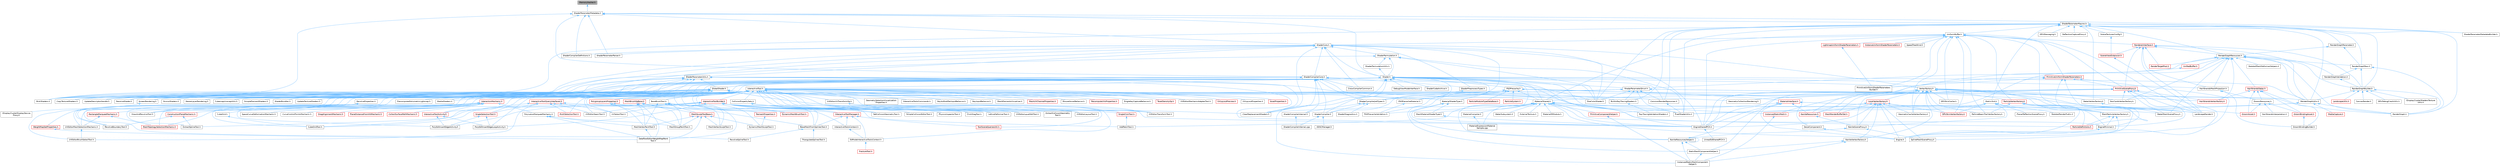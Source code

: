 digraph "MemoryHasher.h"
{
 // INTERACTIVE_SVG=YES
 // LATEX_PDF_SIZE
  bgcolor="transparent";
  edge [fontname=Helvetica,fontsize=10,labelfontname=Helvetica,labelfontsize=10];
  node [fontname=Helvetica,fontsize=10,shape=box,height=0.2,width=0.4];
  Node1 [id="Node000001",label="MemoryHasher.h",height=0.2,width=0.4,color="gray40", fillcolor="grey60", style="filled", fontcolor="black",tooltip=" "];
  Node1 -> Node2 [id="edge1_Node000001_Node000002",dir="back",color="steelblue1",style="solid",tooltip=" "];
  Node2 [id="Node000002",label="ShaderParameterMetadata.h",height=0.2,width=0.4,color="grey40", fillcolor="white", style="filled",URL="$d6/df9/ShaderParameterMetadata_8h.html",tooltip=" "];
  Node2 -> Node3 [id="edge2_Node000002_Node000003",dir="back",color="steelblue1",style="solid",tooltip=" "];
  Node3 [id="Node000003",label="BinkShaders.h",height=0.2,width=0.4,color="grey40", fillcolor="white", style="filled",URL="$d8/d97/BinkShaders_8h.html",tooltip=" "];
  Node2 -> Node4 [id="edge3_Node000002_Node000004",dir="back",color="steelblue1",style="solid",tooltip=" "];
  Node4 [id="Node000004",label="Shader.h",height=0.2,width=0.4,color="grey40", fillcolor="white", style="filled",URL="$d2/dac/Shader_8h.html",tooltip=" "];
  Node4 -> Node3 [id="edge4_Node000004_Node000003",dir="back",color="steelblue1",style="solid",tooltip=" "];
  Node4 -> Node5 [id="edge5_Node000004_Node000005",dir="back",color="steelblue1",style="solid",tooltip=" "];
  Node5 [id="Node000005",label="ClearReplacementShaders.h",height=0.2,width=0.4,color="grey40", fillcolor="white", style="filled",URL="$d9/d4e/ClearReplacementShaders_8h.html",tooltip=" "];
  Node4 -> Node6 [id="edge6_Node000004_Node000006",dir="back",color="steelblue1",style="solid",tooltip=" "];
  Node6 [id="Node000006",label="CommonRenderResources.h",height=0.2,width=0.4,color="grey40", fillcolor="white", style="filled",URL="$d3/d27/CommonRenderResources_8h.html",tooltip=" "];
  Node6 -> Node7 [id="edge7_Node000006_Node000007",dir="back",color="steelblue1",style="solid",tooltip=" "];
  Node7 [id="Node000007",label="PixelShaderUtils.h",height=0.2,width=0.4,color="grey40", fillcolor="white", style="filled",URL="$d1/dc7/PixelShaderUtils_8h.html",tooltip=" "];
  Node4 -> Node8 [id="edge8_Node000004_Node000008",dir="back",color="steelblue1",style="solid",tooltip=" "];
  Node8 [id="Node000008",label="CopyTextureShaders.h",height=0.2,width=0.4,color="grey40", fillcolor="white", style="filled",URL="$dc/d7f/CopyTextureShaders_8h.html",tooltip=" "];
  Node4 -> Node9 [id="edge9_Node000004_Node000009",dir="back",color="steelblue1",style="solid",tooltip=" "];
  Node9 [id="Node000009",label="CubemapUnwrapUtils.h",height=0.2,width=0.4,color="grey40", fillcolor="white", style="filled",URL="$dd/d68/CubemapUnwrapUtils_8h.html",tooltip=" "];
  Node4 -> Node10 [id="edge10_Node000004_Node000010",dir="back",color="steelblue1",style="solid",tooltip=" "];
  Node10 [id="Node000010",label="DebugViewModeInterface.h",height=0.2,width=0.4,color="grey40", fillcolor="white", style="filled",URL="$d9/dfb/DebugViewModeInterface_8h.html",tooltip=" "];
  Node4 -> Node11 [id="edge11_Node000004_Node000011",dir="back",color="steelblue1",style="solid",tooltip=" "];
  Node11 [id="Node000011",label="EngineSharedPCH.h",height=0.2,width=0.4,color="grey40", fillcolor="white", style="filled",URL="$dc/dbb/EngineSharedPCH_8h.html",tooltip=" "];
  Node11 -> Node12 [id="edge12_Node000011_Node000012",dir="back",color="steelblue1",style="solid",tooltip=" "];
  Node12 [id="Node000012",label="UnrealEdSharedPCH.h",height=0.2,width=0.4,color="grey40", fillcolor="white", style="filled",URL="$d1/de6/UnrealEdSharedPCH_8h.html",tooltip=" "];
  Node4 -> Node13 [id="edge13_Node000004_Node000013",dir="back",color="steelblue1",style="solid",tooltip=" "];
  Node13 [id="Node000013",label="GlobalShader.h",height=0.2,width=0.4,color="grey40", fillcolor="white", style="filled",URL="$db/de3/GlobalShader_8h.html",tooltip=" "];
  Node13 -> Node3 [id="edge14_Node000013_Node000003",dir="back",color="steelblue1",style="solid",tooltip=" "];
  Node13 -> Node14 [id="edge15_Node000013_Node000014",dir="back",color="steelblue1",style="solid",tooltip=" "];
  Node14 [id="Node000014",label="BuiltInRayTracingShaders.h",height=0.2,width=0.4,color="grey40", fillcolor="white", style="filled",URL="$d4/d9b/BuiltInRayTracingShaders_8h.html",tooltip=" "];
  Node14 -> Node15 [id="edge16_Node000014_Node000015",dir="back",color="steelblue1",style="solid",tooltip=" "];
  Node15 [id="Node000015",label="RayTracingValidationShaders.h",height=0.2,width=0.4,color="grey40", fillcolor="white", style="filled",URL="$d2/d6c/RayTracingValidationShaders_8h.html",tooltip=" "];
  Node13 -> Node5 [id="edge17_Node000013_Node000005",dir="back",color="steelblue1",style="solid",tooltip=" "];
  Node13 -> Node6 [id="edge18_Node000013_Node000006",dir="back",color="steelblue1",style="solid",tooltip=" "];
  Node13 -> Node8 [id="edge19_Node000013_Node000008",dir="back",color="steelblue1",style="solid",tooltip=" "];
  Node13 -> Node9 [id="edge20_Node000013_Node000009",dir="back",color="steelblue1",style="solid",tooltip=" "];
  Node13 -> Node11 [id="edge21_Node000013_Node000011",dir="back",color="steelblue1",style="solid",tooltip=" "];
  Node13 -> Node16 [id="edge22_Node000013_Node000016",dir="back",color="steelblue1",style="solid",tooltip=" "];
  Node16 [id="Node000016",label="MaterialShaderType.h",height=0.2,width=0.4,color="grey40", fillcolor="white", style="filled",URL="$d9/d8e/MaterialShaderType_8h.html",tooltip=" "];
  Node16 -> Node11 [id="edge23_Node000016_Node000011",dir="back",color="steelblue1",style="solid",tooltip=" "];
  Node16 -> Node17 [id="edge24_Node000016_Node000017",dir="back",color="steelblue1",style="solid",tooltip=" "];
  Node17 [id="Node000017",label="MeshMaterialShaderType.h",height=0.2,width=0.4,color="grey40", fillcolor="white", style="filled",URL="$d1/d45/MeshMaterialShaderType_8h.html",tooltip=" "];
  Node17 -> Node11 [id="edge25_Node000017_Node000011",dir="back",color="steelblue1",style="solid",tooltip=" "];
  Node16 -> Node18 [id="edge26_Node000016_Node000018",dir="back",color="steelblue1",style="solid",tooltip=" "];
  Node18 [id="Node000018",label="NaniteResourcesHelper.h",height=0.2,width=0.4,color="grey40", fillcolor="white", style="filled",URL="$dc/d48/NaniteResourcesHelper_8h.html",tooltip=" "];
  Node18 -> Node19 [id="edge27_Node000018_Node000019",dir="back",color="steelblue1",style="solid",tooltip=" "];
  Node19 [id="Node000019",label="InstancedStaticMeshComponent\lHelper.h",height=0.2,width=0.4,color="grey40", fillcolor="white", style="filled",URL="$dc/dc7/InstancedStaticMeshComponentHelper_8h.html",tooltip=" "];
  Node18 -> Node18 [id="edge28_Node000018_Node000018",dir="back",color="steelblue1",style="solid",tooltip=" "];
  Node18 -> Node20 [id="edge29_Node000018_Node000020",dir="back",color="steelblue1",style="solid",tooltip=" "];
  Node20 [id="Node000020",label="StaticMeshComponentHelper.h",height=0.2,width=0.4,color="grey40", fillcolor="white", style="filled",URL="$dc/dc1/StaticMeshComponentHelper_8h.html",tooltip=" "];
  Node20 -> Node19 [id="edge30_Node000020_Node000019",dir="back",color="steelblue1",style="solid",tooltip=" "];
  Node13 -> Node21 [id="edge31_Node000013_Node000021",dir="back",color="steelblue1",style="solid",tooltip=" "];
  Node21 [id="Node000021",label="MediaShaders.h",height=0.2,width=0.4,color="grey40", fillcolor="white", style="filled",URL="$de/dcb/MediaShaders_8h.html",tooltip=" "];
  Node13 -> Node22 [id="edge32_Node000013_Node000022",dir="back",color="steelblue1",style="solid",tooltip=" "];
  Node22 [id="Node000022",label="OculusShaders.h",height=0.2,width=0.4,color="grey40", fillcolor="white", style="filled",URL="$d5/d66/OculusShaders_8h.html",tooltip=" "];
  Node13 -> Node23 [id="edge33_Node000013_Node000023",dir="back",color="steelblue1",style="solid",tooltip=" "];
  Node23 [id="Node000023",label="OneColorShader.h",height=0.2,width=0.4,color="grey40", fillcolor="white", style="filled",URL="$dc/d2c/OneColorShader_8h.html",tooltip=" "];
  Node13 -> Node7 [id="edge34_Node000013_Node000007",dir="back",color="steelblue1",style="solid",tooltip=" "];
  Node13 -> Node24 [id="edge35_Node000013_Node000024",dir="back",color="steelblue1",style="solid",tooltip=" "];
  Node24 [id="Node000024",label="PrecomputedVolumetricLightmap.h",height=0.2,width=0.4,color="grey40", fillcolor="white", style="filled",URL="$d8/d75/PrecomputedVolumetricLightmap_8h.html",tooltip=" "];
  Node13 -> Node25 [id="edge36_Node000013_Node000025",dir="back",color="steelblue1",style="solid",tooltip=" "];
  Node25 [id="Node000025",label="ResolveShader.h",height=0.2,width=0.4,color="grey40", fillcolor="white", style="filled",URL="$d0/d1c/ResolveShader_8h.html",tooltip=" "];
  Node13 -> Node26 [id="edge37_Node000013_Node000026",dir="back",color="steelblue1",style="solid",tooltip=" "];
  Node26 [id="Node000026",label="ScreenRendering.h",height=0.2,width=0.4,color="grey40", fillcolor="white", style="filled",URL="$d8/d7a/ScreenRendering_8h.html",tooltip=" "];
  Node26 -> Node27 [id="edge38_Node000026_Node000027",dir="back",color="steelblue1",style="solid",tooltip=" "];
  Node27 [id="Node000027",label="IDisplayClusterDisplayDevice\lProxy.h",height=0.2,width=0.4,color="grey40", fillcolor="white", style="filled",URL="$dd/d48/IDisplayClusterDisplayDeviceProxy_8h.html",tooltip=" "];
  Node13 -> Node28 [id="edge39_Node000013_Node000028",dir="back",color="steelblue1",style="solid",tooltip=" "];
  Node28 [id="Node000028",label="ShaderBundles.h",height=0.2,width=0.4,color="grey40", fillcolor="white", style="filled",URL="$d9/d8b/ShaderBundles_8h.html",tooltip=" "];
  Node13 -> Node29 [id="edge40_Node000013_Node000029",dir="back",color="steelblue1",style="solid",tooltip=" "];
  Node29 [id="Node000029",label="SimpleElementShaders.h",height=0.2,width=0.4,color="grey40", fillcolor="white", style="filled",URL="$d3/df4/SimpleElementShaders_8h.html",tooltip=" "];
  Node13 -> Node30 [id="edge41_Node000013_Node000030",dir="back",color="steelblue1",style="solid",tooltip=" "];
  Node30 [id="Node000030",label="StereoLayerRendering.h",height=0.2,width=0.4,color="grey40", fillcolor="white", style="filled",URL="$d9/dee/StereoLayerRendering_8h.html",tooltip=" "];
  Node13 -> Node31 [id="edge42_Node000013_Node000031",dir="back",color="steelblue1",style="solid",tooltip=" "];
  Node31 [id="Node000031",label="UpdateDescriptorHandle.h",height=0.2,width=0.4,color="grey40", fillcolor="white", style="filled",URL="$d4/dfc/UpdateDescriptorHandle_8h.html",tooltip=" "];
  Node13 -> Node32 [id="edge43_Node000013_Node000032",dir="back",color="steelblue1",style="solid",tooltip=" "];
  Node32 [id="Node000032",label="UpdateTextureShaders.h",height=0.2,width=0.4,color="grey40", fillcolor="white", style="filled",URL="$d6/d1e/UpdateTextureShaders_8h.html",tooltip=" "];
  Node4 -> Node33 [id="edge44_Node000004_Node000033",dir="back",color="steelblue1",style="solid",tooltip=" "];
  Node33 [id="Node000033",label="HairStrandsMeshProjection.h",height=0.2,width=0.4,color="grey40", fillcolor="white", style="filled",URL="$d9/d55/HairStrandsMeshProjection_8h.html",tooltip=" "];
  Node33 -> Node34 [id="edge45_Node000033_Node000034",dir="back",color="steelblue1",style="solid",tooltip=" "];
  Node34 [id="Node000034",label="GroomBindingBuilder.h",height=0.2,width=0.4,color="grey40", fillcolor="white", style="filled",URL="$d2/d2f/GroomBindingBuilder_8h.html",tooltip=" "];
  Node33 -> Node35 [id="edge46_Node000033_Node000035",dir="back",color="steelblue1",style="solid",tooltip=" "];
  Node35 [id="Node000035",label="GroomResources.h",height=0.2,width=0.4,color="grey40", fillcolor="white", style="filled",URL="$d0/d70/GroomResources_8h.html",tooltip=" "];
  Node35 -> Node36 [id="edge47_Node000035_Node000036",dir="back",color="steelblue1",style="solid",tooltip=" "];
  Node36 [id="Node000036",label="GroomAsset.h",height=0.2,width=0.4,color="red", fillcolor="#FFF0F0", style="filled",URL="$d8/df1/GroomAsset_8h.html",tooltip=" "];
  Node35 -> Node43 [id="edge48_Node000035_Node000043",dir="back",color="steelblue1",style="solid",tooltip=" "];
  Node43 [id="Node000043",label="GroomBindingAsset.h",height=0.2,width=0.4,color="red", fillcolor="#FFF0F0", style="filled",URL="$de/d26/GroomBindingAsset_8h.html",tooltip=" "];
  Node43 -> Node34 [id="edge49_Node000043_Node000034",dir="back",color="steelblue1",style="solid",tooltip=" "];
  Node35 -> Node46 [id="edge50_Node000035_Node000046",dir="back",color="steelblue1",style="solid",tooltip=" "];
  Node46 [id="Node000046",label="HairStrandsInterpolation.h",height=0.2,width=0.4,color="grey40", fillcolor="white", style="filled",URL="$de/dab/HairStrandsInterpolation_8h.html",tooltip=" "];
  Node4 -> Node47 [id="edge51_Node000004_Node000047",dir="back",color="steelblue1",style="solid",tooltip=" "];
  Node47 [id="Node000047",label="InteractiveTool.h",height=0.2,width=0.4,color="grey40", fillcolor="white", style="filled",URL="$d5/d55/InteractiveTool_8h.html",tooltip=" "];
  Node47 -> Node48 [id="edge52_Node000047_Node000048",dir="back",color="steelblue1",style="solid",tooltip=" "];
  Node48 [id="Node000048",label="BaseBrushTool.h",height=0.2,width=0.4,color="grey40", fillcolor="white", style="filled",URL="$d9/d0b/BaseBrushTool_8h.html",tooltip=" "];
  Node48 -> Node49 [id="edge53_Node000048_Node000049",dir="back",color="steelblue1",style="solid",tooltip=" "];
  Node49 [id="Node000049",label="DataflowEditorWeightMapPaint\lTool.h",height=0.2,width=0.4,color="grey40", fillcolor="white", style="filled",URL="$db/d46/DataflowEditorWeightMapPaintTool_8h.html",tooltip=" "];
  Node48 -> Node50 [id="edge54_Node000048_Node000050",dir="back",color="steelblue1",style="solid",tooltip=" "];
  Node50 [id="Node000050",label="DynamicMeshBrushTool.h",height=0.2,width=0.4,color="red", fillcolor="#FFF0F0", style="filled",URL="$da/d04/DynamicMeshBrushTool_8h.html",tooltip=" "];
  Node48 -> Node54 [id="edge55_Node000048_Node000054",dir="back",color="steelblue1",style="solid",tooltip=" "];
  Node54 [id="Node000054",label="DynamicMeshSculptTool.h",height=0.2,width=0.4,color="grey40", fillcolor="white", style="filled",URL="$d6/d16/DynamicMeshSculptTool_8h.html",tooltip=" "];
  Node48 -> Node55 [id="edge56_Node000048_Node000055",dir="back",color="steelblue1",style="solid",tooltip=" "];
  Node55 [id="Node000055",label="MeshGroupPaintTool.h",height=0.2,width=0.4,color="grey40", fillcolor="white", style="filled",URL="$dd/d04/MeshGroupPaintTool_8h.html",tooltip=" "];
  Node48 -> Node56 [id="edge57_Node000048_Node000056",dir="back",color="steelblue1",style="solid",tooltip=" "];
  Node56 [id="Node000056",label="MeshSculptToolBase.h",height=0.2,width=0.4,color="red", fillcolor="#FFF0F0", style="filled",URL="$d8/d2a/MeshSculptToolBase_8h.html",tooltip=" "];
  Node56 -> Node49 [id="edge58_Node000056_Node000049",dir="back",color="steelblue1",style="solid",tooltip=" "];
  Node56 -> Node54 [id="edge59_Node000056_Node000054",dir="back",color="steelblue1",style="solid",tooltip=" "];
  Node56 -> Node55 [id="edge60_Node000056_Node000055",dir="back",color="steelblue1",style="solid",tooltip=" "];
  Node56 -> Node58 [id="edge61_Node000056_Node000058",dir="back",color="steelblue1",style="solid",tooltip=" "];
  Node58 [id="Node000058",label="MeshVertexPaintTool.h",height=0.2,width=0.4,color="grey40", fillcolor="white", style="filled",URL="$db/d74/MeshVertexPaintTool_8h.html",tooltip=" "];
  Node58 -> Node49 [id="edge62_Node000058_Node000049",dir="back",color="steelblue1",style="solid",tooltip=" "];
  Node56 -> Node59 [id="edge63_Node000056_Node000059",dir="back",color="steelblue1",style="solid",tooltip=" "];
  Node59 [id="Node000059",label="MeshVertexSculptTool.h",height=0.2,width=0.4,color="grey40", fillcolor="white", style="filled",URL="$dc/da6/MeshVertexSculptTool_8h.html",tooltip=" "];
  Node48 -> Node58 [id="edge64_Node000048_Node000058",dir="back",color="steelblue1",style="solid",tooltip=" "];
  Node48 -> Node59 [id="edge65_Node000048_Node000059",dir="back",color="steelblue1",style="solid",tooltip=" "];
  Node47 -> Node60 [id="edge66_Node000047_Node000060",dir="back",color="steelblue1",style="solid",tooltip=" "];
  Node60 [id="Node000060",label="BaseMeshFromSplinesTool.h",height=0.2,width=0.4,color="grey40", fillcolor="white", style="filled",URL="$da/d31/BaseMeshFromSplinesTool_8h.html",tooltip=" "];
  Node60 -> Node61 [id="edge67_Node000060_Node000061",dir="back",color="steelblue1",style="solid",tooltip=" "];
  Node61 [id="Node000061",label="RevolveSplineTool.h",height=0.2,width=0.4,color="grey40", fillcolor="white", style="filled",URL="$d3/d36/RevolveSplineTool_8h.html",tooltip=" "];
  Node60 -> Node62 [id="edge68_Node000060_Node000062",dir="back",color="steelblue1",style="solid",tooltip=" "];
  Node62 [id="Node000062",label="TriangulateSplinesTool.h",height=0.2,width=0.4,color="grey40", fillcolor="white", style="filled",URL="$d9/de6/TriangulateSplinesTool_8h.html",tooltip=" "];
  Node47 -> Node63 [id="edge69_Node000047_Node000063",dir="back",color="steelblue1",style="solid",tooltip=" "];
  Node63 [id="Node000063",label="ClickDragTool.h",height=0.2,width=0.4,color="grey40", fillcolor="white", style="filled",URL="$da/d12/ClickDragTool_8h.html",tooltip=" "];
  Node47 -> Node64 [id="edge70_Node000047_Node000064",dir="back",color="steelblue1",style="solid",tooltip=" "];
  Node64 [id="Node000064",label="CollisionPropertySets.h",height=0.2,width=0.4,color="grey40", fillcolor="white", style="filled",URL="$df/dda/CollisionPropertySets_8h.html",tooltip=" "];
  Node64 -> Node65 [id="edge71_Node000064_Node000065",dir="back",color="steelblue1",style="solid",tooltip=" "];
  Node65 [id="Node000065",label="ExtractCollisionGeometry\lTool.h",height=0.2,width=0.4,color="grey40", fillcolor="white", style="filled",URL="$d6/dbd/ExtractCollisionGeometryTool_8h.html",tooltip=" "];
  Node64 -> Node66 [id="edge72_Node000064_Node000066",dir="back",color="steelblue1",style="solid",tooltip=" "];
  Node66 [id="Node000066",label="PhysicsInspectorTool.h",height=0.2,width=0.4,color="grey40", fillcolor="white", style="filled",URL="$d8/d53/PhysicsInspectorTool_8h.html",tooltip=" "];
  Node64 -> Node67 [id="edge73_Node000064_Node000067",dir="back",color="steelblue1",style="solid",tooltip=" "];
  Node67 [id="Node000067",label="SetCollisionGeometryTool.h",height=0.2,width=0.4,color="grey40", fillcolor="white", style="filled",URL="$d0/de6/SetCollisionGeometryTool_8h.html",tooltip=" "];
  Node64 -> Node68 [id="edge74_Node000064_Node000068",dir="back",color="steelblue1",style="solid",tooltip=" "];
  Node68 [id="Node000068",label="SimpleCollisionEditorTool.h",height=0.2,width=0.4,color="grey40", fillcolor="white", style="filled",URL="$d0/dbe/SimpleCollisionEditorTool_8h.html",tooltip=" "];
  Node47 -> Node69 [id="edge75_Node000047_Node000069",dir="back",color="steelblue1",style="solid",tooltip=" "];
  Node69 [id="Node000069",label="CubeGridTool.h",height=0.2,width=0.4,color="grey40", fillcolor="white", style="filled",URL="$d3/d38/CubeGridTool_8h.html",tooltip=" "];
  Node47 -> Node70 [id="edge76_Node000047_Node000070",dir="back",color="steelblue1",style="solid",tooltip=" "];
  Node70 [id="Node000070",label="DrawAndRevolveTool.h",height=0.2,width=0.4,color="grey40", fillcolor="white", style="filled",URL="$d8/d06/DrawAndRevolveTool_8h.html",tooltip=" "];
  Node47 -> Node71 [id="edge77_Node000047_Node000071",dir="back",color="steelblue1",style="solid",tooltip=" "];
  Node71 [id="Node000071",label="EdModeInteractiveToolsContext.h",height=0.2,width=0.4,color="grey40", fillcolor="white", style="filled",URL="$d7/da4/EdModeInteractiveToolsContext_8h.html",tooltip=" "];
  Node71 -> Node72 [id="edge78_Node000071_Node000072",dir="back",color="steelblue1",style="solid",tooltip=" "];
  Node72 [id="Node000072",label="FractureTool.h",height=0.2,width=0.4,color="red", fillcolor="#FFF0F0", style="filled",URL="$d4/d30/FractureTool_8h.html",tooltip=" "];
  Node47 -> Node74 [id="edge79_Node000047_Node000074",dir="back",color="steelblue1",style="solid",tooltip=" "];
  Node74 [id="Node000074",label="ExtractSplineTool.h",height=0.2,width=0.4,color="grey40", fillcolor="white", style="filled",URL="$d3/d4d/ExtractSplineTool_8h.html",tooltip=" "];
  Node47 -> Node75 [id="edge80_Node000047_Node000075",dir="back",color="steelblue1",style="solid",tooltip=" "];
  Node75 [id="Node000075",label="GeometrySelectionVisualization\lProperties.h",height=0.2,width=0.4,color="grey40", fillcolor="white", style="filled",URL="$d0/d90/GeometrySelectionVisualizationProperties_8h.html",tooltip=" "];
  Node47 -> Node76 [id="edge81_Node000047_Node000076",dir="back",color="steelblue1",style="solid",tooltip=" "];
  Node76 [id="Node000076",label="InteractionMechanic.h",height=0.2,width=0.4,color="red", fillcolor="#FFF0F0", style="filled",URL="$df/d30/InteractionMechanic_8h.html",tooltip=" "];
  Node76 -> Node77 [id="edge82_Node000076_Node000077",dir="back",color="steelblue1",style="solid",tooltip=" "];
  Node77 [id="Node000077",label="CollectSurfacePathMechanic.h",height=0.2,width=0.4,color="red", fillcolor="#FFF0F0", style="filled",URL="$d5/dd0/CollectSurfacePathMechanic_8h.html",tooltip=" "];
  Node76 -> Node79 [id="edge83_Node000076_Node000079",dir="back",color="steelblue1",style="solid",tooltip=" "];
  Node79 [id="Node000079",label="ConstructionPlaneMechanic.h",height=0.2,width=0.4,color="red", fillcolor="#FFF0F0", style="filled",URL="$dd/dd6/ConstructionPlaneMechanic_8h.html",tooltip=" "];
  Node79 -> Node74 [id="edge84_Node000079_Node000074",dir="back",color="steelblue1",style="solid",tooltip=" "];
  Node79 -> Node82 [id="edge85_Node000079_Node000082",dir="back",color="steelblue1",style="solid",tooltip=" "];
  Node82 [id="Node000082",label="RevolveBoundaryTool.h",height=0.2,width=0.4,color="grey40", fillcolor="white", style="filled",URL="$da/dce/RevolveBoundaryTool_8h.html",tooltip=" "];
  Node76 -> Node83 [id="edge86_Node000076_Node000083",dir="back",color="steelblue1",style="solid",tooltip=" "];
  Node83 [id="Node000083",label="CubeGrid.h",height=0.2,width=0.4,color="grey40", fillcolor="white", style="filled",URL="$d3/d23/CubeGrid_8h.html",tooltip=" "];
  Node83 -> Node69 [id="edge87_Node000083_Node000069",dir="back",color="steelblue1",style="solid",tooltip=" "];
  Node76 -> Node84 [id="edge88_Node000076_Node000084",dir="back",color="steelblue1",style="solid",tooltip=" "];
  Node84 [id="Node000084",label="CurveControlPointsMechanic.h",height=0.2,width=0.4,color="grey40", fillcolor="white", style="filled",URL="$d4/d87/CurveControlPointsMechanic_8h.html",tooltip=" "];
  Node76 -> Node85 [id="edge89_Node000076_Node000085",dir="back",color="steelblue1",style="solid",tooltip=" "];
  Node85 [id="Node000085",label="DragAlignmentMechanic.h",height=0.2,width=0.4,color="red", fillcolor="#FFF0F0", style="filled",URL="$d1/d74/DragAlignmentMechanic_8h.html",tooltip=" "];
  Node76 -> Node87 [id="edge90_Node000076_Node000087",dir="back",color="steelblue1",style="solid",tooltip=" "];
  Node87 [id="Node000087",label="InteractiveToolActivity.h",height=0.2,width=0.4,color="red", fillcolor="#FFF0F0", style="filled",URL="$da/de4/InteractiveToolActivity_8h.html",tooltip=" "];
  Node87 -> Node91 [id="edge91_Node000087_Node000091",dir="back",color="steelblue1",style="solid",tooltip=" "];
  Node91 [id="Node000091",label="PolyEditInsertEdgeActivity.h",height=0.2,width=0.4,color="grey40", fillcolor="white", style="filled",URL="$d1/d26/PolyEditInsertEdgeActivity_8h.html",tooltip=" "];
  Node87 -> Node92 [id="edge92_Node000087_Node000092",dir="back",color="steelblue1",style="solid",tooltip=" "];
  Node92 [id="Node000092",label="PolyEditInsertEdgeLoopActivity.h",height=0.2,width=0.4,color="grey40", fillcolor="white", style="filled",URL="$d5/d37/PolyEditInsertEdgeLoopActivity_8h.html",tooltip=" "];
  Node76 -> Node95 [id="edge93_Node000076_Node000095",dir="back",color="steelblue1",style="solid",tooltip=" "];
  Node95 [id="Node000095",label="MeshTopologySelectionMechanic.h",height=0.2,width=0.4,color="red", fillcolor="#FFF0F0", style="filled",URL="$d5/d15/MeshTopologySelectionMechanic_8h.html",tooltip=" "];
  Node76 -> Node99 [id="edge94_Node000076_Node000099",dir="back",color="steelblue1",style="solid",tooltip=" "];
  Node99 [id="Node000099",label="PlaneDistanceFromHitMechanic.h",height=0.2,width=0.4,color="red", fillcolor="#FFF0F0", style="filled",URL="$dc/dea/PlaneDistanceFromHitMechanic_8h.html",tooltip=" "];
  Node76 -> Node101 [id="edge95_Node000076_Node000101",dir="back",color="steelblue1",style="solid",tooltip=" "];
  Node101 [id="Node000101",label="PolyLassoMarqueeMechanic.h",height=0.2,width=0.4,color="grey40", fillcolor="white", style="filled",URL="$dc/dfc/PolyLassoMarqueeMechanic_8h.html",tooltip=" "];
  Node101 -> Node49 [id="edge96_Node000101_Node000049",dir="back",color="steelblue1",style="solid",tooltip=" "];
  Node101 -> Node55 [id="edge97_Node000101_Node000055",dir="back",color="steelblue1",style="solid",tooltip=" "];
  Node101 -> Node58 [id="edge98_Node000101_Node000058",dir="back",color="steelblue1",style="solid",tooltip=" "];
  Node76 -> Node102 [id="edge99_Node000076_Node000102",dir="back",color="steelblue1",style="solid",tooltip=" "];
  Node102 [id="Node000102",label="RectangleMarqueeMechanic.h",height=0.2,width=0.4,color="red", fillcolor="#FFF0F0", style="filled",URL="$d5/de9/RectangleMarqueeMechanic_8h.html",tooltip=" "];
  Node102 -> Node95 [id="edge100_Node000102_Node000095",dir="back",color="steelblue1",style="solid",tooltip=" "];
  Node102 -> Node105 [id="edge101_Node000102_Node000105",dir="back",color="steelblue1",style="solid",tooltip=" "];
  Node105 [id="Node000105",label="UVEditorMeshSelectionMechanic.h",height=0.2,width=0.4,color="grey40", fillcolor="white", style="filled",URL="$d2/d73/UVEditorMeshSelectionMechanic_8h.html",tooltip=" "];
  Node105 -> Node106 [id="edge102_Node000105_Node000106",dir="back",color="steelblue1",style="solid",tooltip=" "];
  Node106 [id="Node000106",label="UVEditorBrushSelectTool.h",height=0.2,width=0.4,color="grey40", fillcolor="white", style="filled",URL="$dd/d97/UVEditorBrushSelectTool_8h.html",tooltip=" "];
  Node76 -> Node107 [id="edge103_Node000076_Node000107",dir="back",color="steelblue1",style="solid",tooltip=" "];
  Node107 [id="Node000107",label="SpaceCurveDeformationMechanic.h",height=0.2,width=0.4,color="grey40", fillcolor="white", style="filled",URL="$d0/d4d/SpaceCurveDeformationMechanic_8h.html",tooltip=" "];
  Node76 -> Node105 [id="edge104_Node000076_Node000105",dir="back",color="steelblue1",style="solid",tooltip=" "];
  Node47 -> Node87 [id="edge105_Node000047_Node000087",dir="back",color="steelblue1",style="solid",tooltip=" "];
  Node47 -> Node110 [id="edge106_Node000047_Node000110",dir="back",color="steelblue1",style="solid",tooltip=" "];
  Node110 [id="Node000110",label="InteractiveToolBuilder.h",height=0.2,width=0.4,color="red", fillcolor="#FFF0F0", style="filled",URL="$d1/d03/InteractiveToolBuilder_8h.html",tooltip=" "];
  Node110 -> Node111 [id="edge107_Node000110_Node000111",dir="back",color="steelblue1",style="solid",tooltip=" "];
  Node111 [id="Node000111",label="AddPatchTool.h",height=0.2,width=0.4,color="grey40", fillcolor="white", style="filled",URL="$d5/deb/AddPatchTool_8h.html",tooltip=" "];
  Node110 -> Node60 [id="edge108_Node000110_Node000060",dir="back",color="steelblue1",style="solid",tooltip=" "];
  Node110 -> Node63 [id="edge109_Node000110_Node000063",dir="back",color="steelblue1",style="solid",tooltip=" "];
  Node110 -> Node69 [id="edge110_Node000110_Node000069",dir="back",color="steelblue1",style="solid",tooltip=" "];
  Node110 -> Node70 [id="edge111_Node000110_Node000070",dir="back",color="steelblue1",style="solid",tooltip=" "];
  Node110 -> Node50 [id="edge112_Node000110_Node000050",dir="back",color="steelblue1",style="solid",tooltip=" "];
  Node110 -> Node74 [id="edge113_Node000110_Node000074",dir="back",color="steelblue1",style="solid",tooltip=" "];
  Node110 -> Node134 [id="edge114_Node000110_Node000134",dir="back",color="steelblue1",style="solid",tooltip=" "];
  Node134 [id="Node000134",label="InteractiveToolManager.h",height=0.2,width=0.4,color="red", fillcolor="#FFF0F0", style="filled",URL="$d0/d23/InteractiveToolManager_8h.html",tooltip=" "];
  Node134 -> Node60 [id="edge115_Node000134_Node000060",dir="back",color="steelblue1",style="solid",tooltip=" "];
  Node134 -> Node71 [id="edge116_Node000134_Node000071",dir="back",color="steelblue1",style="solid",tooltip=" "];
  Node134 -> Node137 [id="edge117_Node000134_Node000137",dir="back",color="steelblue1",style="solid",tooltip=" "];
  Node137 [id="Node000137",label="InteractiveToolsContext.h",height=0.2,width=0.4,color="grey40", fillcolor="white", style="filled",URL="$d2/dfe/InteractiveToolsContext_8h.html",tooltip=" "];
  Node137 -> Node71 [id="edge118_Node000137_Node000071",dir="back",color="steelblue1",style="solid",tooltip=" "];
  Node134 -> Node153 [id="edge119_Node000134_Node000153",dir="back",color="steelblue1",style="solid",tooltip=" "];
  Node153 [id="Node000153",label="ToolSceneQueriesUtil.h",height=0.2,width=0.4,color="red", fillcolor="#FFF0F0", style="filled",URL="$d3/d9c/ToolSceneQueriesUtil_8h.html",tooltip=" "];
  Node110 -> Node166 [id="edge120_Node000110_Node000166",dir="back",color="steelblue1",style="solid",tooltip=" "];
  Node166 [id="Node000166",label="LatticeDeformerTool.h",height=0.2,width=0.4,color="grey40", fillcolor="white", style="filled",URL="$db/d83/LatticeDeformerTool_8h.html",tooltip=" "];
  Node110 -> Node66 [id="edge121_Node000110_Node000066",dir="back",color="steelblue1",style="solid",tooltip=" "];
  Node110 -> Node91 [id="edge122_Node000110_Node000091",dir="back",color="steelblue1",style="solid",tooltip=" "];
  Node110 -> Node92 [id="edge123_Node000110_Node000092",dir="back",color="steelblue1",style="solid",tooltip=" "];
  Node110 -> Node67 [id="edge124_Node000110_Node000067",dir="back",color="steelblue1",style="solid",tooltip=" "];
  Node110 -> Node68 [id="edge125_Node000110_Node000068",dir="back",color="steelblue1",style="solid",tooltip=" "];
  Node110 -> Node188 [id="edge126_Node000110_Node000188",dir="back",color="steelblue1",style="solid",tooltip=" "];
  Node188 [id="Node000188",label="SingleClickTool.h",height=0.2,width=0.4,color="red", fillcolor="#FFF0F0", style="filled",URL="$d5/d95/SingleClickTool_8h.html",tooltip=" "];
  Node188 -> Node111 [id="edge127_Node000188_Node000111",dir="back",color="steelblue1",style="solid",tooltip=" "];
  Node110 -> Node200 [id="edge128_Node000110_Node000200",dir="back",color="steelblue1",style="solid",tooltip=" "];
  Node200 [id="Node000200",label="UVEditorLayerEditTool.h",height=0.2,width=0.4,color="grey40", fillcolor="white", style="filled",URL="$d0/df1/UVEditorLayerEditTool_8h.html",tooltip=" "];
  Node110 -> Node159 [id="edge129_Node000110_Node000159",dir="back",color="steelblue1",style="solid",tooltip=" "];
  Node159 [id="Node000159",label="UVEditorLayoutTool.h",height=0.2,width=0.4,color="grey40", fillcolor="white", style="filled",URL="$d5/dd1/UVEditorLayoutTool_8h.html",tooltip=" "];
  Node110 -> Node201 [id="edge130_Node000110_Node000201",dir="back",color="steelblue1",style="solid",tooltip=" "];
  Node201 [id="Node000201",label="UVEditorSeamTool.h",height=0.2,width=0.4,color="grey40", fillcolor="white", style="filled",URL="$d1/dab/UVEditorSeamTool_8h.html",tooltip=" "];
  Node110 -> Node162 [id="edge131_Node000110_Node000162",dir="back",color="steelblue1",style="solid",tooltip=" "];
  Node162 [id="Node000162",label="UVEditorTransformTool.h",height=0.2,width=0.4,color="grey40", fillcolor="white", style="filled",URL="$dc/db2/UVEditorTransformTool_8h.html",tooltip=" "];
  Node110 -> Node164 [id="edge132_Node000110_Node000164",dir="back",color="steelblue1",style="solid",tooltip=" "];
  Node164 [id="Node000164",label="UVSelectTool.h",height=0.2,width=0.4,color="grey40", fillcolor="white", style="filled",URL="$de/d40/UVSelectTool_8h.html",tooltip=" "];
  Node47 -> Node134 [id="edge133_Node000047_Node000134",dir="back",color="steelblue1",style="solid",tooltip=" "];
  Node47 -> Node203 [id="edge134_Node000047_Node000203",dir="back",color="steelblue1",style="solid",tooltip=" "];
  Node203 [id="Node000203",label="InteractiveToolQueryInterfaces.h",height=0.2,width=0.4,color="red", fillcolor="#FFF0F0", style="filled",URL="$d9/d32/InteractiveToolQueryInterfaces_8h.html",tooltip=" "];
  Node203 -> Node60 [id="edge135_Node000203_Node000060",dir="back",color="steelblue1",style="solid",tooltip=" "];
  Node203 -> Node69 [id="edge136_Node000203_Node000069",dir="back",color="steelblue1",style="solid",tooltip=" "];
  Node203 -> Node204 [id="edge137_Node000203_Node000204",dir="back",color="steelblue1",style="solid",tooltip=" "];
  Node204 [id="Node000204",label="MultiSelectionTool.h",height=0.2,width=0.4,color="red", fillcolor="#FFF0F0", style="filled",URL="$d6/dc9/MultiSelectionTool_8h.html",tooltip=" "];
  Node203 -> Node206 [id="edge138_Node000203_Node000206",dir="back",color="steelblue1",style="solid",tooltip=" "];
  Node206 [id="Node000206",label="SingleSelectionTool.h",height=0.2,width=0.4,color="red", fillcolor="#FFF0F0", style="filled",URL="$de/def/SingleSelectionTool_8h.html",tooltip=" "];
  Node206 -> Node91 [id="edge139_Node000206_Node000091",dir="back",color="steelblue1",style="solid",tooltip=" "];
  Node206 -> Node92 [id="edge140_Node000206_Node000092",dir="back",color="steelblue1",style="solid",tooltip=" "];
  Node203 -> Node106 [id="edge141_Node000203_Node000106",dir="back",color="steelblue1",style="solid",tooltip=" "];
  Node203 -> Node201 [id="edge142_Node000203_Node000201",dir="back",color="steelblue1",style="solid",tooltip=" "];
  Node203 -> Node164 [id="edge143_Node000203_Node000164",dir="back",color="steelblue1",style="solid",tooltip=" "];
  Node47 -> Node207 [id="edge144_Node000047_Node000207",dir="back",color="steelblue1",style="solid",tooltip=" "];
  Node207 [id="Node000207",label="InteractiveToolsCommands.h",height=0.2,width=0.4,color="grey40", fillcolor="white", style="filled",URL="$d5/d5e/InteractiveToolsCommands_8h.html",tooltip=" "];
  Node47 -> Node137 [id="edge145_Node000047_Node000137",dir="back",color="steelblue1",style="solid",tooltip=" "];
  Node47 -> Node208 [id="edge146_Node000047_Node000208",dir="back",color="steelblue1",style="solid",tooltip=" "];
  Node208 [id="Node000208",label="KeyAsModifierInputBehavior.h",height=0.2,width=0.4,color="grey40", fillcolor="white", style="filled",URL="$dc/d35/KeyAsModifierInputBehavior_8h.html",tooltip=" "];
  Node47 -> Node209 [id="edge147_Node000047_Node000209",dir="back",color="steelblue1",style="solid",tooltip=" "];
  Node209 [id="Node000209",label="KeyInputBehavior.h",height=0.2,width=0.4,color="grey40", fillcolor="white", style="filled",URL="$d2/dab/KeyInputBehavior_8h.html",tooltip=" "];
  Node47 -> Node166 [id="edge148_Node000047_Node000166",dir="back",color="steelblue1",style="solid",tooltip=" "];
  Node47 -> Node210 [id="edge149_Node000047_Node000210",dir="back",color="steelblue1",style="solid",tooltip=" "];
  Node210 [id="Node000210",label="MeshBrushOpBase.h",height=0.2,width=0.4,color="red", fillcolor="#FFF0F0", style="filled",URL="$d7/dea/MeshBrushOpBase_8h.html",tooltip=" "];
  Node210 -> Node49 [id="edge150_Node000210_Node000049",dir="back",color="steelblue1",style="solid",tooltip=" "];
  Node210 -> Node55 [id="edge151_Node000210_Node000055",dir="back",color="steelblue1",style="solid",tooltip=" "];
  Node210 -> Node56 [id="edge152_Node000210_Node000056",dir="back",color="steelblue1",style="solid",tooltip=" "];
  Node210 -> Node58 [id="edge153_Node000210_Node000058",dir="back",color="steelblue1",style="solid",tooltip=" "];
  Node210 -> Node59 [id="edge154_Node000210_Node000059",dir="back",color="steelblue1",style="solid",tooltip=" "];
  Node47 -> Node221 [id="edge155_Node000047_Node000221",dir="back",color="steelblue1",style="solid",tooltip=" "];
  Node221 [id="Node000221",label="MeshElementsVisualizer.h",height=0.2,width=0.4,color="grey40", fillcolor="white", style="filled",URL="$d9/d01/MeshElementsVisualizer_8h.html",tooltip=" "];
  Node47 -> Node95 [id="edge156_Node000047_Node000095",dir="back",color="steelblue1",style="solid",tooltip=" "];
  Node47 -> Node222 [id="edge157_Node000047_Node000222",dir="back",color="steelblue1",style="solid",tooltip=" "];
  Node222 [id="Node000222",label="MeshUVChannelProperties.h",height=0.2,width=0.4,color="red", fillcolor="#FFF0F0", style="filled",URL="$d9/d4d/MeshUVChannelProperties_8h.html",tooltip=" "];
  Node47 -> Node223 [id="edge158_Node000047_Node000223",dir="back",color="steelblue1",style="solid",tooltip=" "];
  Node223 [id="Node000223",label="MouseHoverBehavior.h",height=0.2,width=0.4,color="grey40", fillcolor="white", style="filled",URL="$da/d26/MouseHoverBehavior_8h.html",tooltip=" "];
  Node47 -> Node204 [id="edge159_Node000047_Node000204",dir="back",color="steelblue1",style="solid",tooltip=" "];
  Node47 -> Node91 [id="edge160_Node000047_Node000091",dir="back",color="steelblue1",style="solid",tooltip=" "];
  Node47 -> Node92 [id="edge161_Node000047_Node000092",dir="back",color="steelblue1",style="solid",tooltip=" "];
  Node47 -> Node224 [id="edge162_Node000047_Node000224",dir="back",color="steelblue1",style="solid",tooltip=" "];
  Node224 [id="Node000224",label="PolygroupLayersProperties.h",height=0.2,width=0.4,color="red", fillcolor="#FFF0F0", style="filled",URL="$d7/d42/PolygroupLayersProperties_8h.html",tooltip=" "];
  Node224 -> Node55 [id="edge163_Node000224_Node000055",dir="back",color="steelblue1",style="solid",tooltip=" "];
  Node224 -> Node58 [id="edge164_Node000224_Node000058",dir="back",color="steelblue1",style="solid",tooltip=" "];
  Node224 -> Node67 [id="edge165_Node000224_Node000067",dir="back",color="steelblue1",style="solid",tooltip=" "];
  Node47 -> Node225 [id="edge166_Node000047_Node000225",dir="back",color="steelblue1",style="solid",tooltip=" "];
  Node225 [id="Node000225",label="RecomputeUVsProperties.h",height=0.2,width=0.4,color="red", fillcolor="#FFF0F0", style="filled",URL="$dc/dcd/RecomputeUVsProperties_8h.html",tooltip=" "];
  Node47 -> Node226 [id="edge167_Node000047_Node000226",dir="back",color="steelblue1",style="solid",tooltip=" "];
  Node226 [id="Node000226",label="RemeshProperties.h",height=0.2,width=0.4,color="red", fillcolor="#FFF0F0", style="filled",URL="$d6/def/RemeshProperties_8h.html",tooltip=" "];
  Node226 -> Node54 [id="edge168_Node000226_Node000054",dir="back",color="steelblue1",style="solid",tooltip=" "];
  Node47 -> Node82 [id="edge169_Node000047_Node000082",dir="back",color="steelblue1",style="solid",tooltip=" "];
  Node47 -> Node227 [id="edge170_Node000047_Node000227",dir="back",color="steelblue1",style="solid",tooltip=" "];
  Node227 [id="Node000227",label="RevolveProperties.h",height=0.2,width=0.4,color="grey40", fillcolor="white", style="filled",URL="$d2/d92/RevolveProperties_8h.html",tooltip=" "];
  Node227 -> Node70 [id="edge171_Node000227_Node000070",dir="back",color="steelblue1",style="solid",tooltip=" "];
  Node227 -> Node82 [id="edge172_Node000227_Node000082",dir="back",color="steelblue1",style="solid",tooltip=" "];
  Node227 -> Node61 [id="edge173_Node000227_Node000061",dir="back",color="steelblue1",style="solid",tooltip=" "];
  Node47 -> Node188 [id="edge174_Node000047_Node000188",dir="back",color="steelblue1",style="solid",tooltip=" "];
  Node47 -> Node228 [id="edge175_Node000047_Node000228",dir="back",color="steelblue1",style="solid",tooltip=" "];
  Node228 [id="Node000228",label="SingleKeyCaptureBehavior.h",height=0.2,width=0.4,color="grey40", fillcolor="white", style="filled",URL="$d0/d65/SingleKeyCaptureBehavior_8h.html",tooltip=" "];
  Node47 -> Node206 [id="edge176_Node000047_Node000206",dir="back",color="steelblue1",style="solid",tooltip=" "];
  Node47 -> Node229 [id="edge177_Node000047_Node000229",dir="back",color="steelblue1",style="solid",tooltip=" "];
  Node229 [id="Node000229",label="TexelDensityOp.h",height=0.2,width=0.4,color="red", fillcolor="#FFF0F0", style="filled",URL="$de/d5c/TexelDensityOp_8h.html",tooltip=" "];
  Node47 -> Node153 [id="edge178_Node000047_Node000153",dir="back",color="steelblue1",style="solid",tooltip=" "];
  Node47 -> Node106 [id="edge179_Node000047_Node000106",dir="back",color="steelblue1",style="solid",tooltip=" "];
  Node47 -> Node200 [id="edge180_Node000047_Node000200",dir="back",color="steelblue1",style="solid",tooltip=" "];
  Node47 -> Node159 [id="edge181_Node000047_Node000159",dir="back",color="steelblue1",style="solid",tooltip=" "];
  Node47 -> Node231 [id="edge182_Node000047_Node000231",dir="back",color="steelblue1",style="solid",tooltip=" "];
  Node231 [id="Node000231",label="UVEditorMechanicAdapterTool.h",height=0.2,width=0.4,color="grey40", fillcolor="white", style="filled",URL="$dd/deb/UVEditorMechanicAdapterTool_8h.html",tooltip=" "];
  Node47 -> Node105 [id="edge183_Node000047_Node000105",dir="back",color="steelblue1",style="solid",tooltip=" "];
  Node47 -> Node201 [id="edge184_Node000047_Node000201",dir="back",color="steelblue1",style="solid",tooltip=" "];
  Node47 -> Node162 [id="edge185_Node000047_Node000162",dir="back",color="steelblue1",style="solid",tooltip=" "];
  Node47 -> Node232 [id="edge186_Node000047_Node000232",dir="back",color="steelblue1",style="solid",tooltip=" "];
  Node232 [id="Node000232",label="UVEditorUVTransformOp.h",height=0.2,width=0.4,color="grey40", fillcolor="white", style="filled",URL="$d9/df2/UVEditorUVTransformOp_8h.html",tooltip=" "];
  Node232 -> Node162 [id="edge187_Node000232_Node000162",dir="back",color="steelblue1",style="solid",tooltip=" "];
  Node47 -> Node233 [id="edge188_Node000047_Node000233",dir="back",color="steelblue1",style="solid",tooltip=" "];
  Node233 [id="Node000233",label="UVLayoutPreview.h",height=0.2,width=0.4,color="red", fillcolor="#FFF0F0", style="filled",URL="$dd/d16/UVLayoutPreview_8h.html",tooltip=" "];
  Node47 -> Node234 [id="edge189_Node000047_Node000234",dir="back",color="steelblue1",style="solid",tooltip=" "];
  Node234 [id="Node000234",label="UVLayoutProperties.h",height=0.2,width=0.4,color="grey40", fillcolor="white", style="filled",URL="$d9/dfc/UVLayoutProperties_8h.html",tooltip=" "];
  Node47 -> Node164 [id="edge190_Node000047_Node000164",dir="back",color="steelblue1",style="solid",tooltip=" "];
  Node47 -> Node235 [id="edge191_Node000047_Node000235",dir="back",color="steelblue1",style="solid",tooltip=" "];
  Node235 [id="Node000235",label="VoxelProperties.h",height=0.2,width=0.4,color="red", fillcolor="#FFF0F0", style="filled",URL="$d9/d2b/VoxelProperties_8h.html",tooltip=" "];
  Node47 -> Node236 [id="edge192_Node000047_Node000236",dir="back",color="steelblue1",style="solid",tooltip=" "];
  Node236 [id="Node000236",label="WeightMapSetProperties.h",height=0.2,width=0.4,color="red", fillcolor="#FFF0F0", style="filled",URL="$da/d0a/WeightMapSetProperties_8h.html",tooltip=" "];
  Node236 -> Node49 [id="edge193_Node000236_Node000049",dir="back",color="steelblue1",style="solid",tooltip=" "];
  Node4 -> Node16 [id="edge194_Node000004_Node000016",dir="back",color="steelblue1",style="solid",tooltip=" "];
  Node4 -> Node237 [id="edge195_Node000004_Node000237",dir="back",color="steelblue1",style="solid",tooltip=" "];
  Node237 [id="Node000237",label="MaterialShared.h",height=0.2,width=0.4,color="grey40", fillcolor="white", style="filled",URL="$d7/d0b/MaterialShared_8h.html",tooltip=" "];
  Node237 -> Node111 [id="edge196_Node000237_Node000111",dir="back",color="steelblue1",style="solid",tooltip=" "];
  Node237 -> Node238 [id="edge197_Node000237_Node000238",dir="back",color="steelblue1",style="solid",tooltip=" "];
  Node238 [id="Node000238",label="Engine.h",height=0.2,width=0.4,color="grey40", fillcolor="white", style="filled",URL="$d1/d34/Public_2Engine_8h.html",tooltip=" "];
  Node237 -> Node239 [id="edge198_Node000237_Node000239",dir="back",color="steelblue1",style="solid",tooltip=" "];
  Node239 [id="Node000239",label="EngineMinimal.h",height=0.2,width=0.4,color="grey40", fillcolor="white", style="filled",URL="$d0/d2c/EngineMinimal_8h.html",tooltip=" "];
  Node239 -> Node238 [id="edge199_Node000239_Node000238",dir="back",color="steelblue1",style="solid",tooltip=" "];
  Node237 -> Node11 [id="edge200_Node000237_Node000011",dir="back",color="steelblue1",style="solid",tooltip=" "];
  Node237 -> Node240 [id="edge201_Node000237_Node000240",dir="back",color="steelblue1",style="solid",tooltip=" "];
  Node240 [id="Node000240",label="ExternalTexture.h",height=0.2,width=0.4,color="grey40", fillcolor="white", style="filled",URL="$de/d93/ExternalTexture_8h.html",tooltip=" "];
  Node237 -> Node241 [id="edge202_Node000237_Node000241",dir="back",color="steelblue1",style="solid",tooltip=" "];
  Node241 [id="Node000241",label="InstancedStaticMesh.h",height=0.2,width=0.4,color="red", fillcolor="#FFF0F0", style="filled",URL="$dd/d89/InstancedStaticMesh_8h.html",tooltip=" "];
  Node241 -> Node19 [id="edge203_Node000241_Node000019",dir="back",color="steelblue1",style="solid",tooltip=" "];
  Node237 -> Node244 [id="edge204_Node000237_Node000244",dir="back",color="steelblue1",style="solid",tooltip=" "];
  Node244 [id="Node000244",label="LandscapeRender.h",height=0.2,width=0.4,color="grey40", fillcolor="white", style="filled",URL="$df/d67/LandscapeRender_8h.html",tooltip=" "];
  Node237 -> Node245 [id="edge205_Node000237_Node000245",dir="back",color="steelblue1",style="solid",tooltip=" "];
  Node245 [id="Node000245",label="MaterialCompiler.h",height=0.2,width=0.4,color="grey40", fillcolor="white", style="filled",URL="$df/df8/MaterialCompiler_8h.html",tooltip=" "];
  Node245 -> Node246 [id="edge206_Node000245_Node000246",dir="back",color="steelblue1",style="solid",tooltip=" "];
  Node246 [id="Node000246",label="MaterialExpressionMaterial\lSample.cpp",height=0.2,width=0.4,color="grey40", fillcolor="white", style="filled",URL="$d0/dbd/MaterialExpressionMaterialSample_8cpp.html",tooltip=" "];
  Node237 -> Node246 [id="edge207_Node000237_Node000246",dir="back",color="steelblue1",style="solid",tooltip=" "];
  Node237 -> Node247 [id="edge208_Node000237_Node000247",dir="back",color="steelblue1",style="solid",tooltip=" "];
  Node247 [id="Node000247",label="MaterialIRModule.h",height=0.2,width=0.4,color="grey40", fillcolor="white", style="filled",URL="$d4/dc2/MaterialIRModule_8h.html",tooltip=" "];
  Node237 -> Node18 [id="edge209_Node000237_Node000018",dir="back",color="steelblue1",style="solid",tooltip=" "];
  Node237 -> Node248 [id="edge210_Node000237_Node000248",dir="back",color="steelblue1",style="solid",tooltip=" "];
  Node248 [id="Node000248",label="PSOPrecacheValidation.h",height=0.2,width=0.4,color="grey40", fillcolor="white", style="filled",URL="$d0/d55/PSOPrecacheValidation_8h.html",tooltip=" "];
  Node237 -> Node249 [id="edge211_Node000237_Node000249",dir="back",color="steelblue1",style="solid",tooltip=" "];
  Node249 [id="Node000249",label="ParticleDefinitions.h",height=0.2,width=0.4,color="red", fillcolor="#FFF0F0", style="filled",URL="$db/dde/ParticleDefinitions_8h.html",tooltip=" "];
  Node237 -> Node251 [id="edge212_Node000237_Node000251",dir="back",color="steelblue1",style="solid",tooltip=" "];
  Node251 [id="Node000251",label="PrimitiveComponentHelper.h",height=0.2,width=0.4,color="red", fillcolor="#FFF0F0", style="filled",URL="$d1/d08/PrimitiveComponentHelper_8h.html",tooltip=" "];
  Node251 -> Node19 [id="edge213_Node000251_Node000019",dir="back",color="steelblue1",style="solid",tooltip=" "];
  Node237 -> Node254 [id="edge214_Node000237_Node000254",dir="back",color="steelblue1",style="solid",tooltip=" "];
  Node254 [id="Node000254",label="WaterSubsystem.h",height=0.2,width=0.4,color="grey40", fillcolor="white", style="filled",URL="$d0/d57/WaterSubsystem_8h.html",tooltip=" "];
  Node4 -> Node17 [id="edge215_Node000004_Node000017",dir="back",color="steelblue1",style="solid",tooltip=" "];
  Node4 -> Node22 [id="edge216_Node000004_Node000022",dir="back",color="steelblue1",style="solid",tooltip=" "];
  Node4 -> Node23 [id="edge217_Node000004_Node000023",dir="back",color="steelblue1",style="solid",tooltip=" "];
  Node4 -> Node255 [id="edge218_Node000004_Node000255",dir="back",color="steelblue1",style="solid",tooltip=" "];
  Node255 [id="Node000255",label="PSOPrecache.h",height=0.2,width=0.4,color="grey40", fillcolor="white", style="filled",URL="$d5/d11/PSOPrecache_8h.html",tooltip=" "];
  Node255 -> Node256 [id="edge219_Node000255_Node000256",dir="back",color="steelblue1",style="solid",tooltip=" "];
  Node256 [id="Node000256",label="DecalComponent.h",height=0.2,width=0.4,color="grey40", fillcolor="white", style="filled",URL="$dc/d4d/DecalComponent_8h.html",tooltip=" "];
  Node256 -> Node238 [id="edge220_Node000256_Node000238",dir="back",color="steelblue1",style="solid",tooltip=" "];
  Node255 -> Node36 [id="edge221_Node000255_Node000036",dir="back",color="steelblue1",style="solid",tooltip=" "];
  Node255 -> Node19 [id="edge222_Node000255_Node000019",dir="back",color="steelblue1",style="solid",tooltip=" "];
  Node255 -> Node257 [id="edge223_Node000255_Node000257",dir="back",color="steelblue1",style="solid",tooltip=" "];
  Node257 [id="Node000257",label="MaterialInterface.h",height=0.2,width=0.4,color="red", fillcolor="#FFF0F0", style="filled",URL="$de/daa/MaterialInterface_8h.html",tooltip=" "];
  Node257 -> Node238 [id="edge224_Node000257_Node000238",dir="back",color="steelblue1",style="solid",tooltip=" "];
  Node257 -> Node11 [id="edge225_Node000257_Node000011",dir="back",color="steelblue1",style="solid",tooltip=" "];
  Node257 -> Node244 [id="edge226_Node000257_Node000244",dir="back",color="steelblue1",style="solid",tooltip=" "];
  Node257 -> Node339 [id="edge227_Node000257_Node000339",dir="back",color="steelblue1",style="solid",tooltip=" "];
  Node339 [id="Node000339",label="NaniteResources.h",height=0.2,width=0.4,color="red", fillcolor="#FFF0F0", style="filled",URL="$d7/d8b/NaniteResources_8h.html",tooltip=" "];
  Node339 -> Node340 [id="edge228_Node000339_Node000340",dir="back",color="steelblue1",style="solid",tooltip=" "];
  Node340 [id="Node000340",label="NaniteSceneProxy.h",height=0.2,width=0.4,color="grey40", fillcolor="white", style="filled",URL="$de/dae/NaniteSceneProxy_8h.html",tooltip=" "];
  Node340 -> Node18 [id="edge229_Node000340_Node000018",dir="back",color="steelblue1",style="solid",tooltip=" "];
  Node340 -> Node341 [id="edge230_Node000340_Node000341",dir="back",color="steelblue1",style="solid",tooltip=" "];
  Node341 [id="Node000341",label="SplineMeshSceneProxy.h",height=0.2,width=0.4,color="grey40", fillcolor="white", style="filled",URL="$dd/dcb/SplineMeshSceneProxy_8h.html",tooltip=" "];
  Node257 -> Node18 [id="edge231_Node000257_Node000018",dir="back",color="steelblue1",style="solid",tooltip=" "];
  Node257 -> Node251 [id="edge232_Node000257_Node000251",dir="back",color="steelblue1",style="solid",tooltip=" "];
  Node257 -> Node407 [id="edge233_Node000257_Node000407",dir="back",color="steelblue1",style="solid",tooltip=" "];
  Node407 [id="Node000407",label="WaterMeshSceneProxy.h",height=0.2,width=0.4,color="grey40", fillcolor="white", style="filled",URL="$d2/d6c/WaterMeshSceneProxy_8h.html",tooltip=" "];
  Node255 -> Node237 [id="edge234_Node000255_Node000237",dir="back",color="steelblue1",style="solid",tooltip=" "];
  Node255 -> Node408 [id="edge235_Node000255_Node000408",dir="back",color="steelblue1",style="solid",tooltip=" "];
  Node408 [id="Node000408",label="PSOPrecacheMaterial.h",height=0.2,width=0.4,color="grey40", fillcolor="white", style="filled",URL="$da/dd2/PSOPrecacheMaterial_8h.html",tooltip=" "];
  Node408 -> Node248 [id="edge236_Node000408_Node000248",dir="back",color="steelblue1",style="solid",tooltip=" "];
  Node255 -> Node248 [id="edge237_Node000255_Node000248",dir="back",color="steelblue1",style="solid",tooltip=" "];
  Node255 -> Node409 [id="edge238_Node000255_Node000409",dir="back",color="steelblue1",style="solid",tooltip=" "];
  Node409 [id="Node000409",label="ParticleModuleTypeDataBase.h",height=0.2,width=0.4,color="red", fillcolor="#FFF0F0", style="filled",URL="$d5/d7e/ParticleModuleTypeDataBase_8h.html",tooltip=" "];
  Node255 -> Node415 [id="edge239_Node000255_Node000415",dir="back",color="steelblue1",style="solid",tooltip=" "];
  Node415 [id="Node000415",label="ParticleSystem.h",height=0.2,width=0.4,color="red", fillcolor="#FFF0F0", style="filled",URL="$d7/d33/ParticleSystem_8h.html",tooltip=" "];
  Node255 -> Node20 [id="edge240_Node000255_Node000020",dir="back",color="steelblue1",style="solid",tooltip=" "];
  Node4 -> Node7 [id="edge241_Node000004_Node000007",dir="back",color="steelblue1",style="solid",tooltip=" "];
  Node4 -> Node416 [id="edge242_Node000004_Node000416",dir="back",color="steelblue1",style="solid",tooltip=" "];
  Node416 [id="Node000416",label="RenderGraphUtils.h",height=0.2,width=0.4,color="grey40", fillcolor="white", style="filled",URL="$d6/d45/RenderGraphUtils_8h.html",tooltip=" "];
  Node416 -> Node5 [id="edge243_Node000416_Node000005",dir="back",color="steelblue1",style="solid",tooltip=" "];
  Node416 -> Node417 [id="edge244_Node000416_Node000417",dir="back",color="steelblue1",style="solid",tooltip=" "];
  Node417 [id="Node000417",label="MediaCapture.h",height=0.2,width=0.4,color="red", fillcolor="#FFF0F0", style="filled",URL="$d2/d9c/MediaCapture_8h.html",tooltip=" "];
  Node416 -> Node7 [id="edge245_Node000416_Node000007",dir="back",color="steelblue1",style="solid",tooltip=" "];
  Node416 -> Node436 [id="edge246_Node000416_Node000436",dir="back",color="steelblue1",style="solid",tooltip=" "];
  Node436 [id="Node000436",label="RenderGraph.h",height=0.2,width=0.4,color="grey40", fillcolor="white", style="filled",URL="$d7/dd9/RenderGraph_8h.html",tooltip=" "];
  Node4 -> Node25 [id="edge247_Node000004_Node000025",dir="back",color="steelblue1",style="solid",tooltip=" "];
  Node4 -> Node26 [id="edge248_Node000004_Node000026",dir="back",color="steelblue1",style="solid",tooltip=" "];
  Node4 -> Node437 [id="edge249_Node000004_Node000437",dir="back",color="steelblue1",style="solid",tooltip=" "];
  Node437 [id="Node000437",label="ShaderCodeArchive.h",height=0.2,width=0.4,color="grey40", fillcolor="white", style="filled",URL="$d4/dfd/ShaderCodeArchive_8h.html",tooltip=" "];
  Node4 -> Node438 [id="edge250_Node000004_Node000438",dir="back",color="steelblue1",style="solid",tooltip=" "];
  Node438 [id="Node000438",label="ShaderCompiler.h",height=0.2,width=0.4,color="grey40", fillcolor="white", style="filled",URL="$d4/de9/ShaderCompiler_8h.html",tooltip=" "];
  Node438 -> Node439 [id="edge251_Node000438_Node000439",dir="back",color="steelblue1",style="solid",tooltip=" "];
  Node439 [id="Node000439",label="ODSCManager.h",height=0.2,width=0.4,color="grey40", fillcolor="white", style="filled",URL="$d9/d08/ODSCManager_8h.html",tooltip=" "];
  Node438 -> Node440 [id="edge252_Node000438_Node000440",dir="back",color="steelblue1",style="solid",tooltip=" "];
  Node440 [id="Node000440",label="ShaderCompilerInternal.cpp",height=0.2,width=0.4,color="grey40", fillcolor="white", style="filled",URL="$db/dce/ShaderCompilerInternal_8cpp.html",tooltip=" "];
  Node4 -> Node441 [id="edge253_Node000004_Node000441",dir="back",color="steelblue1",style="solid",tooltip=" "];
  Node441 [id="Node000441",label="ShaderCompilerJobTypes.h",height=0.2,width=0.4,color="grey40", fillcolor="white", style="filled",URL="$d4/df1/ShaderCompilerJobTypes_8h.html",tooltip=" "];
  Node441 -> Node438 [id="edge254_Node000441_Node000438",dir="back",color="steelblue1",style="solid",tooltip=" "];
  Node441 -> Node442 [id="edge255_Node000441_Node000442",dir="back",color="steelblue1",style="solid",tooltip=" "];
  Node442 [id="Node000442",label="ShaderCompilerInternal.h",height=0.2,width=0.4,color="grey40", fillcolor="white", style="filled",URL="$df/dff/ShaderCompilerInternal_8h.html",tooltip=" "];
  Node442 -> Node440 [id="edge256_Node000442_Node000440",dir="back",color="steelblue1",style="solid",tooltip=" "];
  Node441 -> Node443 [id="edge257_Node000441_Node000443",dir="back",color="steelblue1",style="solid",tooltip=" "];
  Node443 [id="Node000443",label="ShaderDiagnostics.h",height=0.2,width=0.4,color="grey40", fillcolor="white", style="filled",URL="$d1/d34/ShaderDiagnostics_8h.html",tooltip=" "];
  Node4 -> Node444 [id="edge258_Node000004_Node000444",dir="back",color="steelblue1",style="solid",tooltip=" "];
  Node444 [id="Node000444",label="ShaderParameterStruct.h",height=0.2,width=0.4,color="grey40", fillcolor="white", style="filled",URL="$dc/d10/ShaderParameterStruct_8h.html",tooltip=" "];
  Node444 -> Node3 [id="edge259_Node000444_Node000003",dir="back",color="steelblue1",style="solid",tooltip=" "];
  Node444 -> Node14 [id="edge260_Node000444_Node000014",dir="back",color="steelblue1",style="solid",tooltip=" "];
  Node444 -> Node6 [id="edge261_Node000444_Node000006",dir="back",color="steelblue1",style="solid",tooltip=" "];
  Node444 -> Node21 [id="edge262_Node000444_Node000021",dir="back",color="steelblue1",style="solid",tooltip=" "];
  Node444 -> Node23 [id="edge263_Node000444_Node000023",dir="back",color="steelblue1",style="solid",tooltip=" "];
  Node444 -> Node7 [id="edge264_Node000444_Node000007",dir="back",color="steelblue1",style="solid",tooltip=" "];
  Node444 -> Node24 [id="edge265_Node000444_Node000024",dir="back",color="steelblue1",style="solid",tooltip=" "];
  Node444 -> Node436 [id="edge266_Node000444_Node000436",dir="back",color="steelblue1",style="solid",tooltip=" "];
  Node444 -> Node416 [id="edge267_Node000444_Node000416",dir="back",color="steelblue1",style="solid",tooltip=" "];
  Node4 -> Node29 [id="edge268_Node000004_Node000029",dir="back",color="steelblue1",style="solid",tooltip=" "];
  Node4 -> Node30 [id="edge269_Node000004_Node000030",dir="back",color="steelblue1",style="solid",tooltip=" "];
  Node4 -> Node31 [id="edge270_Node000004_Node000031",dir="back",color="steelblue1",style="solid",tooltip=" "];
  Node4 -> Node32 [id="edge271_Node000004_Node000032",dir="back",color="steelblue1",style="solid",tooltip=" "];
  Node4 -> Node445 [id="edge272_Node000004_Node000445",dir="back",color="steelblue1",style="solid",tooltip=" "];
  Node445 [id="Node000445",label="VertexFactory.h",height=0.2,width=0.4,color="grey40", fillcolor="white", style="filled",URL="$d8/dc4/VertexFactory_8h.html",tooltip=" "];
  Node445 -> Node11 [id="edge273_Node000445_Node000011",dir="back",color="steelblue1",style="solid",tooltip=" "];
  Node445 -> Node446 [id="edge274_Node000445_Node000446",dir="back",color="steelblue1",style="solid",tooltip=" "];
  Node446 [id="Node000446",label="GPUSkinCache.h",height=0.2,width=0.4,color="grey40", fillcolor="white", style="filled",URL="$d0/d2d/GPUSkinCache_8h.html",tooltip=" "];
  Node445 -> Node357 [id="edge275_Node000445_Node000357",dir="back",color="steelblue1",style="solid",tooltip=" "];
  Node357 [id="Node000357",label="GPUSkinVertexFactory.h",height=0.2,width=0.4,color="red", fillcolor="#FFF0F0", style="filled",URL="$db/dcc/GPUSkinVertexFactory_8h.html",tooltip=" "];
  Node445 -> Node447 [id="edge276_Node000445_Node000447",dir="back",color="steelblue1",style="solid",tooltip=" "];
  Node447 [id="Node000447",label="GeometryCacheVertexFactory.h",height=0.2,width=0.4,color="grey40", fillcolor="white", style="filled",URL="$d2/d40/GeometryCacheVertexFactory_8h.html",tooltip=" "];
  Node445 -> Node448 [id="edge277_Node000445_Node000448",dir="back",color="steelblue1",style="solid",tooltip=" "];
  Node448 [id="Node000448",label="HairCardsVertexFactory.h",height=0.2,width=0.4,color="grey40", fillcolor="white", style="filled",URL="$de/d8e/HairCardsVertexFactory_8h.html",tooltip=" "];
  Node445 -> Node449 [id="edge278_Node000445_Node000449",dir="back",color="steelblue1",style="solid",tooltip=" "];
  Node449 [id="Node000449",label="HairStrandsVertexFactory.h",height=0.2,width=0.4,color="red", fillcolor="#FFF0F0", style="filled",URL="$d0/d1c/HairStrandsVertexFactory_8h.html",tooltip=" "];
  Node445 -> Node241 [id="edge279_Node000445_Node000241",dir="back",color="steelblue1",style="solid",tooltip=" "];
  Node445 -> Node244 [id="edge280_Node000445_Node000244",dir="back",color="steelblue1",style="solid",tooltip=" "];
  Node445 -> Node451 [id="edge281_Node000445_Node000451",dir="back",color="steelblue1",style="solid",tooltip=" "];
  Node451 [id="Node000451",label="LocalVertexFactory.h",height=0.2,width=0.4,color="red", fillcolor="#FFF0F0", style="filled",URL="$d7/dd9/LocalVertexFactory_8h.html",tooltip=" "];
  Node451 -> Node238 [id="edge282_Node000451_Node000238",dir="back",color="steelblue1",style="solid",tooltip=" "];
  Node451 -> Node11 [id="edge283_Node000451_Node000011",dir="back",color="steelblue1",style="solid",tooltip=" "];
  Node451 -> Node357 [id="edge284_Node000451_Node000357",dir="back",color="steelblue1",style="solid",tooltip=" "];
  Node451 -> Node447 [id="edge285_Node000451_Node000447",dir="back",color="steelblue1",style="solid",tooltip=" "];
  Node451 -> Node241 [id="edge286_Node000451_Node000241",dir="back",color="steelblue1",style="solid",tooltip=" "];
  Node451 -> Node389 [id="edge287_Node000451_Node000389",dir="back",color="steelblue1",style="solid",tooltip=" "];
  Node389 [id="Node000389",label="MeshRenderBufferSet.h",height=0.2,width=0.4,color="red", fillcolor="#FFF0F0", style="filled",URL="$de/dc2/MeshRenderBufferSet_8h.html",tooltip=" "];
  Node451 -> Node340 [id="edge288_Node000451_Node000340",dir="back",color="steelblue1",style="solid",tooltip=" "];
  Node451 -> Node452 [id="edge289_Node000451_Node000452",dir="back",color="steelblue1",style="solid",tooltip=" "];
  Node452 [id="Node000452",label="NaniteVertexFactory.h",height=0.2,width=0.4,color="grey40", fillcolor="white", style="filled",URL="$dd/df7/NaniteVertexFactory_8h.html",tooltip=" "];
  Node452 -> Node19 [id="edge290_Node000452_Node000019",dir="back",color="steelblue1",style="solid",tooltip=" "];
  Node452 -> Node20 [id="edge291_Node000452_Node000020",dir="back",color="steelblue1",style="solid",tooltip=" "];
  Node451 -> Node341 [id="edge292_Node000451_Node000341",dir="back",color="steelblue1",style="solid",tooltip=" "];
  Node445 -> Node237 [id="edge293_Node000445_Node000237",dir="back",color="steelblue1",style="solid",tooltip=" "];
  Node445 -> Node453 [id="edge294_Node000445_Node000453",dir="back",color="steelblue1",style="solid",tooltip=" "];
  Node453 [id="Node000453",label="MeshParticleVertexFactory.h",height=0.2,width=0.4,color="grey40", fillcolor="white", style="filled",URL="$d5/d83/MeshParticleVertexFactory_8h.html",tooltip=" "];
  Node453 -> Node238 [id="edge295_Node000453_Node000238",dir="back",color="steelblue1",style="solid",tooltip=" "];
  Node453 -> Node239 [id="edge296_Node000453_Node000239",dir="back",color="steelblue1",style="solid",tooltip=" "];
  Node453 -> Node249 [id="edge297_Node000453_Node000249",dir="back",color="steelblue1",style="solid",tooltip=" "];
  Node445 -> Node389 [id="edge298_Node000445_Node000389",dir="back",color="steelblue1",style="solid",tooltip=" "];
  Node445 -> Node339 [id="edge299_Node000445_Node000339",dir="back",color="steelblue1",style="solid",tooltip=" "];
  Node445 -> Node452 [id="edge300_Node000445_Node000452",dir="back",color="steelblue1",style="solid",tooltip=" "];
  Node445 -> Node454 [id="edge301_Node000445_Node000454",dir="back",color="steelblue1",style="solid",tooltip=" "];
  Node454 [id="Node000454",label="ParticleBeamTrailVertexFactory.h",height=0.2,width=0.4,color="grey40", fillcolor="white", style="filled",URL="$d1/d6b/ParticleBeamTrailVertexFactory_8h.html",tooltip=" "];
  Node445 -> Node455 [id="edge302_Node000445_Node000455",dir="back",color="steelblue1",style="solid",tooltip=" "];
  Node455 [id="Node000455",label="ParticleVertexFactory.h",height=0.2,width=0.4,color="red", fillcolor="#FFF0F0", style="filled",URL="$dc/de2/ParticleVertexFactory_8h.html",tooltip=" "];
  Node455 -> Node238 [id="edge303_Node000455_Node000238",dir="back",color="steelblue1",style="solid",tooltip=" "];
  Node455 -> Node239 [id="edge304_Node000455_Node000239",dir="back",color="steelblue1",style="solid",tooltip=" "];
  Node455 -> Node453 [id="edge305_Node000455_Node000453",dir="back",color="steelblue1",style="solid",tooltip=" "];
  Node455 -> Node454 [id="edge306_Node000455_Node000454",dir="back",color="steelblue1",style="solid",tooltip=" "];
  Node455 -> Node249 [id="edge307_Node000455_Node000249",dir="back",color="steelblue1",style="solid",tooltip=" "];
  Node445 -> Node441 [id="edge308_Node000445_Node000441",dir="back",color="steelblue1",style="solid",tooltip=" "];
  Node445 -> Node341 [id="edge309_Node000445_Node000341",dir="back",color="steelblue1",style="solid",tooltip=" "];
  Node445 -> Node20 [id="edge310_Node000445_Node000020",dir="back",color="steelblue1",style="solid",tooltip=" "];
  Node445 -> Node565 [id="edge311_Node000445_Node000565",dir="back",color="steelblue1",style="solid",tooltip=" "];
  Node565 [id="Node000565",label="WaterVertexFactory.h",height=0.2,width=0.4,color="grey40", fillcolor="white", style="filled",URL="$da/da0/WaterVertexFactory_8h.html",tooltip=" "];
  Node565 -> Node407 [id="edge312_Node000565_Node000407",dir="back",color="steelblue1",style="solid",tooltip=" "];
  Node2 -> Node566 [id="edge313_Node000002_Node000566",dir="back",color="steelblue1",style="solid",tooltip=" "];
  Node566 [id="Node000566",label="ShaderCompilerCore.h",height=0.2,width=0.4,color="grey40", fillcolor="white", style="filled",URL="$d0/d99/ShaderCompilerCore_8h.html",tooltip=" "];
  Node566 -> Node5 [id="edge314_Node000566_Node000005",dir="back",color="steelblue1",style="solid",tooltip=" "];
  Node566 -> Node8 [id="edge315_Node000566_Node000008",dir="back",color="steelblue1",style="solid",tooltip=" "];
  Node566 -> Node567 [id="edge316_Node000566_Node000567",dir="back",color="steelblue1",style="solid",tooltip=" "];
  Node567 [id="Node000567",label="CrossCompilerCommon.h",height=0.2,width=0.4,color="grey40", fillcolor="white", style="filled",URL="$d4/d2c/CrossCompilerCommon_8h.html",tooltip=" "];
  Node566 -> Node237 [id="edge317_Node000566_Node000237",dir="back",color="steelblue1",style="solid",tooltip=" "];
  Node566 -> Node15 [id="edge318_Node000566_Node000015",dir="back",color="steelblue1",style="solid",tooltip=" "];
  Node566 -> Node438 [id="edge319_Node000566_Node000438",dir="back",color="steelblue1",style="solid",tooltip=" "];
  Node566 -> Node442 [id="edge320_Node000566_Node000442",dir="back",color="steelblue1",style="solid",tooltip=" "];
  Node566 -> Node441 [id="edge321_Node000566_Node000441",dir="back",color="steelblue1",style="solid",tooltip=" "];
  Node566 -> Node568 [id="edge322_Node000566_Node000568",dir="back",color="steelblue1",style="solid",tooltip=" "];
  Node568 [id="Node000568",label="ShaderPreprocessTypes.h",height=0.2,width=0.4,color="grey40", fillcolor="white", style="filled",URL="$d7/d96/ShaderPreprocessTypes_8h.html",tooltip=" "];
  Node568 -> Node441 [id="edge323_Node000568_Node000441",dir="back",color="steelblue1",style="solid",tooltip=" "];
  Node566 -> Node31 [id="edge324_Node000566_Node000031",dir="back",color="steelblue1",style="solid",tooltip=" "];
  Node566 -> Node32 [id="edge325_Node000566_Node000032",dir="back",color="steelblue1",style="solid",tooltip=" "];
  Node2 -> Node569 [id="edge326_Node000002_Node000569",dir="back",color="steelblue1",style="solid",tooltip=" "];
  Node569 [id="Node000569",label="ShaderCompilerDefinitions.h",height=0.2,width=0.4,color="grey40", fillcolor="white", style="filled",URL="$d1/dc9/ShaderCompilerDefinitions_8h.html",tooltip=" "];
  Node2 -> Node570 [id="edge327_Node000002_Node000570",dir="back",color="steelblue1",style="solid",tooltip=" "];
  Node570 [id="Node000570",label="ShaderCore.h",height=0.2,width=0.4,color="grey40", fillcolor="white", style="filled",URL="$d2/dc9/ShaderCore_8h.html",tooltip=" "];
  Node570 -> Node5 [id="edge328_Node000570_Node000005",dir="back",color="steelblue1",style="solid",tooltip=" "];
  Node570 -> Node8 [id="edge329_Node000570_Node000008",dir="back",color="steelblue1",style="solid",tooltip=" "];
  Node570 -> Node567 [id="edge330_Node000570_Node000567",dir="back",color="steelblue1",style="solid",tooltip=" "];
  Node570 -> Node11 [id="edge331_Node000570_Node000011",dir="back",color="steelblue1",style="solid",tooltip=" "];
  Node570 -> Node23 [id="edge332_Node000570_Node000023",dir="back",color="steelblue1",style="solid",tooltip=" "];
  Node570 -> Node25 [id="edge333_Node000570_Node000025",dir="back",color="steelblue1",style="solid",tooltip=" "];
  Node570 -> Node4 [id="edge334_Node000570_Node000004",dir="back",color="steelblue1",style="solid",tooltip=" "];
  Node570 -> Node438 [id="edge335_Node000570_Node000438",dir="back",color="steelblue1",style="solid",tooltip=" "];
  Node570 -> Node566 [id="edge336_Node000570_Node000566",dir="back",color="steelblue1",style="solid",tooltip=" "];
  Node570 -> Node569 [id="edge337_Node000570_Node000569",dir="back",color="steelblue1",style="solid",tooltip=" "];
  Node570 -> Node571 [id="edge338_Node000570_Node000571",dir="back",color="steelblue1",style="solid",tooltip=" "];
  Node571 [id="Node000571",label="ShaderParameterParser.h",height=0.2,width=0.4,color="grey40", fillcolor="white", style="filled",URL="$d0/d21/ShaderParameterParser_8h.html",tooltip=" "];
  Node570 -> Node572 [id="edge339_Node000570_Node000572",dir="back",color="steelblue1",style="solid",tooltip=" "];
  Node572 [id="Node000572",label="ShaderParameterUtils.h",height=0.2,width=0.4,color="grey40", fillcolor="white", style="filled",URL="$d9/dfb/ShaderParameterUtils_8h.html",tooltip=" "];
  Node572 -> Node3 [id="edge340_Node000572_Node000003",dir="back",color="steelblue1",style="solid",tooltip=" "];
  Node572 -> Node5 [id="edge341_Node000572_Node000005",dir="back",color="steelblue1",style="solid",tooltip=" "];
  Node572 -> Node8 [id="edge342_Node000572_Node000008",dir="back",color="steelblue1",style="solid",tooltip=" "];
  Node572 -> Node11 [id="edge343_Node000572_Node000011",dir="back",color="steelblue1",style="solid",tooltip=" "];
  Node572 -> Node364 [id="edge344_Node000572_Node000364",dir="back",color="steelblue1",style="solid",tooltip=" "];
  Node364 [id="Node000364",label="GeometryCollectionRendering.h",height=0.2,width=0.4,color="grey40", fillcolor="white", style="filled",URL="$dc/d68/GeometryCollectionRendering_8h.html",tooltip=" "];
  Node572 -> Node13 [id="edge345_Node000572_Node000013",dir="back",color="steelblue1",style="solid",tooltip=" "];
  Node572 -> Node22 [id="edge346_Node000572_Node000022",dir="back",color="steelblue1",style="solid",tooltip=" "];
  Node572 -> Node23 [id="edge347_Node000572_Node000023",dir="back",color="steelblue1",style="solid",tooltip=" "];
  Node572 -> Node26 [id="edge348_Node000572_Node000026",dir="back",color="steelblue1",style="solid",tooltip=" "];
  Node572 -> Node30 [id="edge349_Node000572_Node000030",dir="back",color="steelblue1",style="solid",tooltip=" "];
  Node572 -> Node31 [id="edge350_Node000572_Node000031",dir="back",color="steelblue1",style="solid",tooltip=" "];
  Node570 -> Node573 [id="edge351_Node000570_Node000573",dir="back",color="steelblue1",style="solid",tooltip=" "];
  Node573 [id="Node000573",label="ShaderPermutation.h",height=0.2,width=0.4,color="grey40", fillcolor="white", style="filled",URL="$d5/d15/ShaderPermutation_8h.html",tooltip=" "];
  Node573 -> Node3 [id="edge352_Node000573_Node000003",dir="back",color="steelblue1",style="solid",tooltip=" "];
  Node573 -> Node23 [id="edge353_Node000573_Node000023",dir="back",color="steelblue1",style="solid",tooltip=" "];
  Node573 -> Node7 [id="edge354_Node000573_Node000007",dir="back",color="steelblue1",style="solid",tooltip=" "];
  Node573 -> Node4 [id="edge355_Node000573_Node000004",dir="back",color="steelblue1",style="solid",tooltip=" "];
  Node573 -> Node574 [id="edge356_Node000573_Node000574",dir="back",color="steelblue1",style="solid",tooltip=" "];
  Node574 [id="Node000574",label="ShaderPermutationUtils.h",height=0.2,width=0.4,color="grey40", fillcolor="white", style="filled",URL="$dc/daf/ShaderPermutationUtils_8h.html",tooltip=" "];
  Node574 -> Node4 [id="edge357_Node000574_Node000004",dir="back",color="steelblue1",style="solid",tooltip=" "];
  Node570 -> Node568 [id="edge358_Node000570_Node000568",dir="back",color="steelblue1",style="solid",tooltip=" "];
  Node570 -> Node31 [id="edge359_Node000570_Node000031",dir="back",color="steelblue1",style="solid",tooltip=" "];
  Node570 -> Node445 [id="edge360_Node000570_Node000445",dir="back",color="steelblue1",style="solid",tooltip=" "];
  Node2 -> Node575 [id="edge361_Node000002_Node000575",dir="back",color="steelblue1",style="solid",tooltip=" "];
  Node575 [id="Node000575",label="ShaderParameterMacros.h",height=0.2,width=0.4,color="grey40", fillcolor="white", style="filled",URL="$d6/dbc/ShaderParameterMacros_8h.html",tooltip=" "];
  Node575 -> Node3 [id="edge362_Node000575_Node000003",dir="back",color="steelblue1",style="solid",tooltip=" "];
  Node575 -> Node14 [id="edge363_Node000575_Node000014",dir="back",color="steelblue1",style="solid",tooltip=" "];
  Node575 -> Node6 [id="edge364_Node000575_Node000006",dir="back",color="steelblue1",style="solid",tooltip=" "];
  Node575 -> Node576 [id="edge365_Node000575_Node000576",dir="back",color="steelblue1",style="solid",tooltip=" "];
  Node576 [id="Node000576",label="GPUMessaging.h",height=0.2,width=0.4,color="grey40", fillcolor="white", style="filled",URL="$d2/d19/GPUMessaging_8h.html",tooltip=" "];
  Node575 -> Node577 [id="edge366_Node000575_Node000577",dir="back",color="steelblue1",style="solid",tooltip=" "];
  Node577 [id="Node000577",label="Matrix3x4.h",height=0.2,width=0.4,color="grey40", fillcolor="white", style="filled",URL="$d6/d44/Matrix3x4_8h.html",tooltip=" "];
  Node577 -> Node357 [id="edge367_Node000577_Node000357",dir="back",color="steelblue1",style="solid",tooltip=" "];
  Node577 -> Node339 [id="edge368_Node000577_Node000339",dir="back",color="steelblue1",style="solid",tooltip=" "];
  Node577 -> Node340 [id="edge369_Node000577_Node000340",dir="back",color="steelblue1",style="solid",tooltip=" "];
  Node577 -> Node578 [id="edge370_Node000577_Node000578",dir="back",color="steelblue1",style="solid",tooltip=" "];
  Node578 [id="Node000578",label="PlanarReflectionSceneProxy.h",height=0.2,width=0.4,color="grey40", fillcolor="white", style="filled",URL="$d7/df8/PlanarReflectionSceneProxy_8h.html",tooltip=" "];
  Node577 -> Node377 [id="edge371_Node000577_Node000377",dir="back",color="steelblue1",style="solid",tooltip=" "];
  Node377 [id="Node000377",label="SkeletalRenderPublic.h",height=0.2,width=0.4,color="grey40", fillcolor="white", style="filled",URL="$d5/d40/SkeletalRenderPublic_8h.html",tooltip=" "];
  Node575 -> Node23 [id="edge372_Node000575_Node000023",dir="back",color="steelblue1",style="solid",tooltip=" "];
  Node575 -> Node7 [id="edge373_Node000575_Node000007",dir="back",color="steelblue1",style="solid",tooltip=" "];
  Node575 -> Node579 [id="edge374_Node000575_Node000579",dir="back",color="steelblue1",style="solid",tooltip=" "];
  Node579 [id="Node000579",label="ReflectionCaptureProxy.h",height=0.2,width=0.4,color="grey40", fillcolor="white", style="filled",URL="$df/ddb/ReflectionCaptureProxy_8h.html",tooltip=" "];
  Node575 -> Node436 [id="edge375_Node000575_Node000436",dir="back",color="steelblue1",style="solid",tooltip=" "];
  Node575 -> Node580 [id="edge376_Node000575_Node000580",dir="back",color="steelblue1",style="solid",tooltip=" "];
  Node580 [id="Node000580",label="RenderGraphBuilder.h",height=0.2,width=0.4,color="grey40", fillcolor="white", style="filled",URL="$d4/d7b/RenderGraphBuilder_8h.html",tooltip=" "];
  Node580 -> Node581 [id="edge377_Node000580_Node000581",dir="back",color="steelblue1",style="solid",tooltip=" "];
  Node581 [id="Node000581",label="CanvasRender.h",height=0.2,width=0.4,color="grey40", fillcolor="white", style="filled",URL="$d8/d32/CanvasRender_8h.html",tooltip=" "];
  Node580 -> Node582 [id="edge378_Node000580_Node000582",dir="back",color="steelblue1",style="solid",tooltip=" "];
  Node582 [id="Node000582",label="GPUDebugCrashUtils.h",height=0.2,width=0.4,color="grey40", fillcolor="white", style="filled",URL="$d4/df2/GPUDebugCrashUtils_8h.html",tooltip=" "];
  Node580 -> Node583 [id="edge379_Node000580_Node000583",dir="back",color="steelblue1",style="solid",tooltip=" "];
  Node583 [id="Node000583",label="IDisplayClusterShadersTexture\lUtils.h",height=0.2,width=0.4,color="grey40", fillcolor="white", style="filled",URL="$d3/d83/IDisplayClusterShadersTextureUtils_8h.html",tooltip=" "];
  Node580 -> Node295 [id="edge380_Node000580_Node000295",dir="back",color="steelblue1",style="solid",tooltip=" "];
  Node295 [id="Node000295",label="LandscapeUtils.h",height=0.2,width=0.4,color="red", fillcolor="#FFF0F0", style="filled",URL="$d0/dc0/LandscapeUtils_8h.html",tooltip=" "];
  Node580 -> Node436 [id="edge381_Node000580_Node000436",dir="back",color="steelblue1",style="solid",tooltip=" "];
  Node580 -> Node416 [id="edge382_Node000580_Node000416",dir="back",color="steelblue1",style="solid",tooltip=" "];
  Node575 -> Node584 [id="edge383_Node000575_Node000584",dir="back",color="steelblue1",style="solid",tooltip=" "];
  Node584 [id="Node000584",label="RenderGraphParameter.h",height=0.2,width=0.4,color="grey40", fillcolor="white", style="filled",URL="$da/d5a/RenderGraphParameter_8h.html",tooltip=" "];
  Node584 -> Node585 [id="edge384_Node000584_Node000585",dir="back",color="steelblue1",style="solid",tooltip=" "];
  Node585 [id="Node000585",label="RenderGraphPass.h",height=0.2,width=0.4,color="grey40", fillcolor="white", style="filled",URL="$de/d49/RenderGraphPass_8h.html",tooltip=" "];
  Node585 -> Node436 [id="edge385_Node000585_Node000436",dir="back",color="steelblue1",style="solid",tooltip=" "];
  Node585 -> Node580 [id="edge386_Node000585_Node000580",dir="back",color="steelblue1",style="solid",tooltip=" "];
  Node585 -> Node586 [id="edge387_Node000585_Node000586",dir="back",color="steelblue1",style="solid",tooltip=" "];
  Node586 [id="Node000586",label="RenderGraphValidation.h",height=0.2,width=0.4,color="grey40", fillcolor="white", style="filled",URL="$db/dc5/RenderGraphValidation_8h.html",tooltip=" "];
  Node586 -> Node580 [id="edge388_Node000586_Node000580",dir="back",color="steelblue1",style="solid",tooltip=" "];
  Node584 -> Node587 [id="edge389_Node000584_Node000587",dir="back",color="steelblue1",style="solid",tooltip=" "];
  Node587 [id="Node000587",label="RenderGraphResources.h",height=0.2,width=0.4,color="grey40", fillcolor="white", style="filled",URL="$da/da0/RenderGraphResources_8h.html",tooltip=" "];
  Node587 -> Node448 [id="edge390_Node000587_Node000448",dir="back",color="steelblue1",style="solid",tooltip=" "];
  Node587 -> Node588 [id="edge391_Node000587_Node000588",dir="back",color="steelblue1",style="solid",tooltip=" "];
  Node588 [id="Node000588",label="HairStrandsDatas.h",height=0.2,width=0.4,color="red", fillcolor="#FFF0F0", style="filled",URL="$d6/daf/HairStrandsDatas_8h.html",tooltip=" "];
  Node588 -> Node36 [id="edge392_Node000588_Node000036",dir="back",color="steelblue1",style="solid",tooltip=" "];
  Node588 -> Node43 [id="edge393_Node000588_Node000043",dir="back",color="steelblue1",style="solid",tooltip=" "];
  Node588 -> Node34 [id="edge394_Node000588_Node000034",dir="back",color="steelblue1",style="solid",tooltip=" "];
  Node588 -> Node35 [id="edge395_Node000588_Node000035",dir="back",color="steelblue1",style="solid",tooltip=" "];
  Node588 -> Node449 [id="edge396_Node000588_Node000449",dir="back",color="steelblue1",style="solid",tooltip=" "];
  Node587 -> Node33 [id="edge397_Node000587_Node000033",dir="back",color="steelblue1",style="solid",tooltip=" "];
  Node587 -> Node449 [id="edge398_Node000587_Node000449",dir="back",color="steelblue1",style="solid",tooltip=" "];
  Node587 -> Node7 [id="edge399_Node000587_Node000007",dir="back",color="steelblue1",style="solid",tooltip=" "];
  Node587 -> Node436 [id="edge400_Node000587_Node000436",dir="back",color="steelblue1",style="solid",tooltip=" "];
  Node587 -> Node580 [id="edge401_Node000587_Node000580",dir="back",color="steelblue1",style="solid",tooltip=" "];
  Node587 -> Node585 [id="edge402_Node000587_Node000585",dir="back",color="steelblue1",style="solid",tooltip=" "];
  Node587 -> Node416 [id="edge403_Node000587_Node000416",dir="back",color="steelblue1",style="solid",tooltip=" "];
  Node587 -> Node586 [id="edge404_Node000587_Node000586",dir="back",color="steelblue1",style="solid",tooltip=" "];
  Node587 -> Node590 [id="edge405_Node000587_Node000590",dir="back",color="steelblue1",style="solid",tooltip=" "];
  Node590 [id="Node000590",label="RenderTargetPool.h",height=0.2,width=0.4,color="red", fillcolor="#FFF0F0", style="filled",URL="$d5/d5a/RenderTargetPool_8h.html",tooltip=" "];
  Node587 -> Node444 [id="edge406_Node000587_Node000444",dir="back",color="steelblue1",style="solid",tooltip=" "];
  Node587 -> Node594 [id="edge407_Node000587_Node000594",dir="back",color="steelblue1",style="solid",tooltip=" "];
  Node594 [id="Node000594",label="SkeletalMeshDeformerHelpers.h",height=0.2,width=0.4,color="grey40", fillcolor="white", style="filled",URL="$de/dc7/SkeletalMeshDeformerHelpers_8h.html",tooltip=" "];
  Node587 -> Node595 [id="edge408_Node000587_Node000595",dir="back",color="steelblue1",style="solid",tooltip=" "];
  Node595 [id="Node000595",label="UnifiedBuffer.h",height=0.2,width=0.4,color="red", fillcolor="#FFF0F0", style="filled",URL="$d3/d39/UnifiedBuffer_8h.html",tooltip=" "];
  Node595 -> Node339 [id="edge409_Node000595_Node000339",dir="back",color="steelblue1",style="solid",tooltip=" "];
  Node587 -> Node407 [id="edge410_Node000587_Node000407",dir="back",color="steelblue1",style="solid",tooltip=" "];
  Node575 -> Node585 [id="edge411_Node000575_Node000585",dir="back",color="steelblue1",style="solid",tooltip=" "];
  Node575 -> Node587 [id="edge412_Node000575_Node000587",dir="back",color="steelblue1",style="solid",tooltip=" "];
  Node575 -> Node416 [id="edge413_Node000575_Node000416",dir="back",color="steelblue1",style="solid",tooltip=" "];
  Node575 -> Node596 [id="edge414_Node000575_Node000596",dir="back",color="steelblue1",style="solid",tooltip=" "];
  Node596 [id="Node000596",label="SceneTexturesConfig.h",height=0.2,width=0.4,color="grey40", fillcolor="white", style="filled",URL="$d7/d90/SceneTexturesConfig_8h.html",tooltip=" "];
  Node596 -> Node597 [id="edge415_Node000596_Node000597",dir="back",color="steelblue1",style="solid",tooltip=" "];
  Node597 [id="Node000597",label="SceneViewExtension.h",height=0.2,width=0.4,color="red", fillcolor="#FFF0F0", style="filled",URL="$d0/d0d/SceneViewExtension_8h.html",tooltip=" "];
  Node597 -> Node244 [id="edge416_Node000597_Node000244",dir="back",color="steelblue1",style="solid",tooltip=" "];
  Node575 -> Node606 [id="edge417_Node000575_Node000606",dir="back",color="steelblue1",style="solid",tooltip=" "];
  Node606 [id="Node000606",label="ShaderParameterMetadataBuilder.h",height=0.2,width=0.4,color="grey40", fillcolor="white", style="filled",URL="$d3/d25/ShaderParameterMetadataBuilder_8h.html",tooltip=" "];
  Node575 -> Node607 [id="edge418_Node000575_Node000607",dir="back",color="steelblue1",style="solid",tooltip=" "];
  Node607 [id="Node000607",label="UniformBuffer.h",height=0.2,width=0.4,color="grey40", fillcolor="white", style="filled",URL="$de/d78/UniformBuffer_8h.html",tooltip=" "];
  Node607 -> Node11 [id="edge419_Node000607_Node000011",dir="back",color="steelblue1",style="solid",tooltip=" "];
  Node607 -> Node446 [id="edge420_Node000607_Node000446",dir="back",color="steelblue1",style="solid",tooltip=" "];
  Node607 -> Node357 [id="edge421_Node000607_Node000357",dir="back",color="steelblue1",style="solid",tooltip=" "];
  Node607 -> Node447 [id="edge422_Node000607_Node000447",dir="back",color="steelblue1",style="solid",tooltip=" "];
  Node607 -> Node608 [id="edge423_Node000607_Node000608",dir="back",color="steelblue1",style="solid",tooltip=" "];
  Node608 [id="Node000608",label="InstanceUniformShaderParameters.h",height=0.2,width=0.4,color="red", fillcolor="#FFF0F0", style="filled",URL="$dc/df6/InstanceUniformShaderParameters_8h.html",tooltip=" "];
  Node607 -> Node244 [id="edge424_Node000607_Node000244",dir="back",color="steelblue1",style="solid",tooltip=" "];
  Node607 -> Node610 [id="edge425_Node000607_Node000610",dir="back",color="steelblue1",style="solid",tooltip=" "];
  Node610 [id="Node000610",label="LightmapUniformShaderParameters.h",height=0.2,width=0.4,color="red", fillcolor="#FFF0F0", style="filled",URL="$d0/d17/LightmapUniformShaderParameters_8h.html",tooltip=" "];
  Node610 -> Node611 [id="edge426_Node000610_Node000611",dir="back",color="steelblue1",style="solid",tooltip=" "];
  Node611 [id="Node000611",label="PrimitiveUniformShaderParameters\lBuilder.h",height=0.2,width=0.4,color="grey40", fillcolor="white", style="filled",URL="$dd/d96/PrimitiveUniformShaderParametersBuilder_8h.html",tooltip=" "];
  Node607 -> Node237 [id="edge427_Node000607_Node000237",dir="back",color="steelblue1",style="solid",tooltip=" "];
  Node607 -> Node453 [id="edge428_Node000607_Node000453",dir="back",color="steelblue1",style="solid",tooltip=" "];
  Node607 -> Node454 [id="edge429_Node000607_Node000454",dir="back",color="steelblue1",style="solid",tooltip=" "];
  Node607 -> Node455 [id="edge430_Node000607_Node000455",dir="back",color="steelblue1",style="solid",tooltip=" "];
  Node607 -> Node642 [id="edge431_Node000607_Node000642",dir="back",color="steelblue1",style="solid",tooltip=" "];
  Node642 [id="Node000642",label="PrimitiveSceneProxy.h",height=0.2,width=0.4,color="red", fillcolor="#FFF0F0", style="filled",URL="$dc/d1e/PrimitiveSceneProxy_8h.html",tooltip=" "];
  Node642 -> Node238 [id="edge432_Node000642_Node000238",dir="back",color="steelblue1",style="solid",tooltip=" "];
  Node642 -> Node239 [id="edge433_Node000642_Node000239",dir="back",color="steelblue1",style="solid",tooltip=" "];
  Node642 -> Node11 [id="edge434_Node000642_Node000011",dir="back",color="steelblue1",style="solid",tooltip=" "];
  Node642 -> Node364 [id="edge435_Node000642_Node000364",dir="back",color="steelblue1",style="solid",tooltip=" "];
  Node642 -> Node448 [id="edge436_Node000642_Node000448",dir="back",color="steelblue1",style="solid",tooltip=" "];
  Node642 -> Node449 [id="edge437_Node000642_Node000449",dir="back",color="steelblue1",style="solid",tooltip=" "];
  Node642 -> Node244 [id="edge438_Node000642_Node000244",dir="back",color="steelblue1",style="solid",tooltip=" "];
  Node642 -> Node340 [id="edge439_Node000642_Node000340",dir="back",color="steelblue1",style="solid",tooltip=" "];
  Node642 -> Node407 [id="edge440_Node000642_Node000407",dir="back",color="steelblue1",style="solid",tooltip=" "];
  Node607 -> Node658 [id="edge441_Node000607_Node000658",dir="back",color="steelblue1",style="solid",tooltip=" "];
  Node658 [id="Node000658",label="PrimitiveUniformShaderParameters.h",height=0.2,width=0.4,color="red", fillcolor="#FFF0F0", style="filled",URL="$d9/d46/PrimitiveUniformShaderParameters_8h.html",tooltip=" "];
  Node658 -> Node238 [id="edge442_Node000658_Node000238",dir="back",color="steelblue1",style="solid",tooltip=" "];
  Node658 -> Node239 [id="edge443_Node000658_Node000239",dir="back",color="steelblue1",style="solid",tooltip=" "];
  Node658 -> Node11 [id="edge444_Node000658_Node000011",dir="back",color="steelblue1",style="solid",tooltip=" "];
  Node658 -> Node249 [id="edge445_Node000658_Node000249",dir="back",color="steelblue1",style="solid",tooltip=" "];
  Node658 -> Node642 [id="edge446_Node000658_Node000642",dir="back",color="steelblue1",style="solid",tooltip=" "];
  Node658 -> Node611 [id="edge447_Node000658_Node000611",dir="back",color="steelblue1",style="solid",tooltip=" "];
  Node607 -> Node611 [id="edge448_Node000607_Node000611",dir="back",color="steelblue1",style="solid",tooltip=" "];
  Node607 -> Node659 [id="edge449_Node000607_Node000659",dir="back",color="steelblue1",style="solid",tooltip=" "];
  Node659 [id="Node000659",label="RendererInterface.h",height=0.2,width=0.4,color="red", fillcolor="#FFF0F0", style="filled",URL="$d1/db7/RendererInterface_8h.html",tooltip=" "];
  Node659 -> Node33 [id="edge450_Node000659_Node000033",dir="back",color="steelblue1",style="solid",tooltip=" "];
  Node659 -> Node244 [id="edge451_Node000659_Node000244",dir="back",color="steelblue1",style="solid",tooltip=" "];
  Node659 -> Node642 [id="edge452_Node000659_Node000642",dir="back",color="steelblue1",style="solid",tooltip=" "];
  Node659 -> Node580 [id="edge453_Node000659_Node000580",dir="back",color="steelblue1",style="solid",tooltip=" "];
  Node659 -> Node587 [id="edge454_Node000659_Node000587",dir="back",color="steelblue1",style="solid",tooltip=" "];
  Node659 -> Node416 [id="edge455_Node000659_Node000416",dir="back",color="steelblue1",style="solid",tooltip=" "];
  Node659 -> Node590 [id="edge456_Node000659_Node000590",dir="back",color="steelblue1",style="solid",tooltip=" "];
  Node659 -> Node597 [id="edge457_Node000659_Node000597",dir="back",color="steelblue1",style="solid",tooltip=" "];
  Node607 -> Node570 [id="edge458_Node000607_Node000570",dir="back",color="steelblue1",style="solid",tooltip=" "];
  Node607 -> Node687 [id="edge459_Node000607_Node000687",dir="back",color="steelblue1",style="solid",tooltip=" "];
  Node687 [id="Node000687",label="SpeedTreeWind.h",height=0.2,width=0.4,color="grey40", fillcolor="white", style="filled",URL="$d3/d40/SpeedTreeWind_8h.html",tooltip=" "];
  Node575 -> Node565 [id="edge460_Node000575_Node000565",dir="back",color="steelblue1",style="solid",tooltip=" "];
  Node2 -> Node606 [id="edge461_Node000002_Node000606",dir="back",color="steelblue1",style="solid",tooltip=" "];
  Node2 -> Node571 [id="edge462_Node000002_Node000571",dir="back",color="steelblue1",style="solid",tooltip=" "];
}

